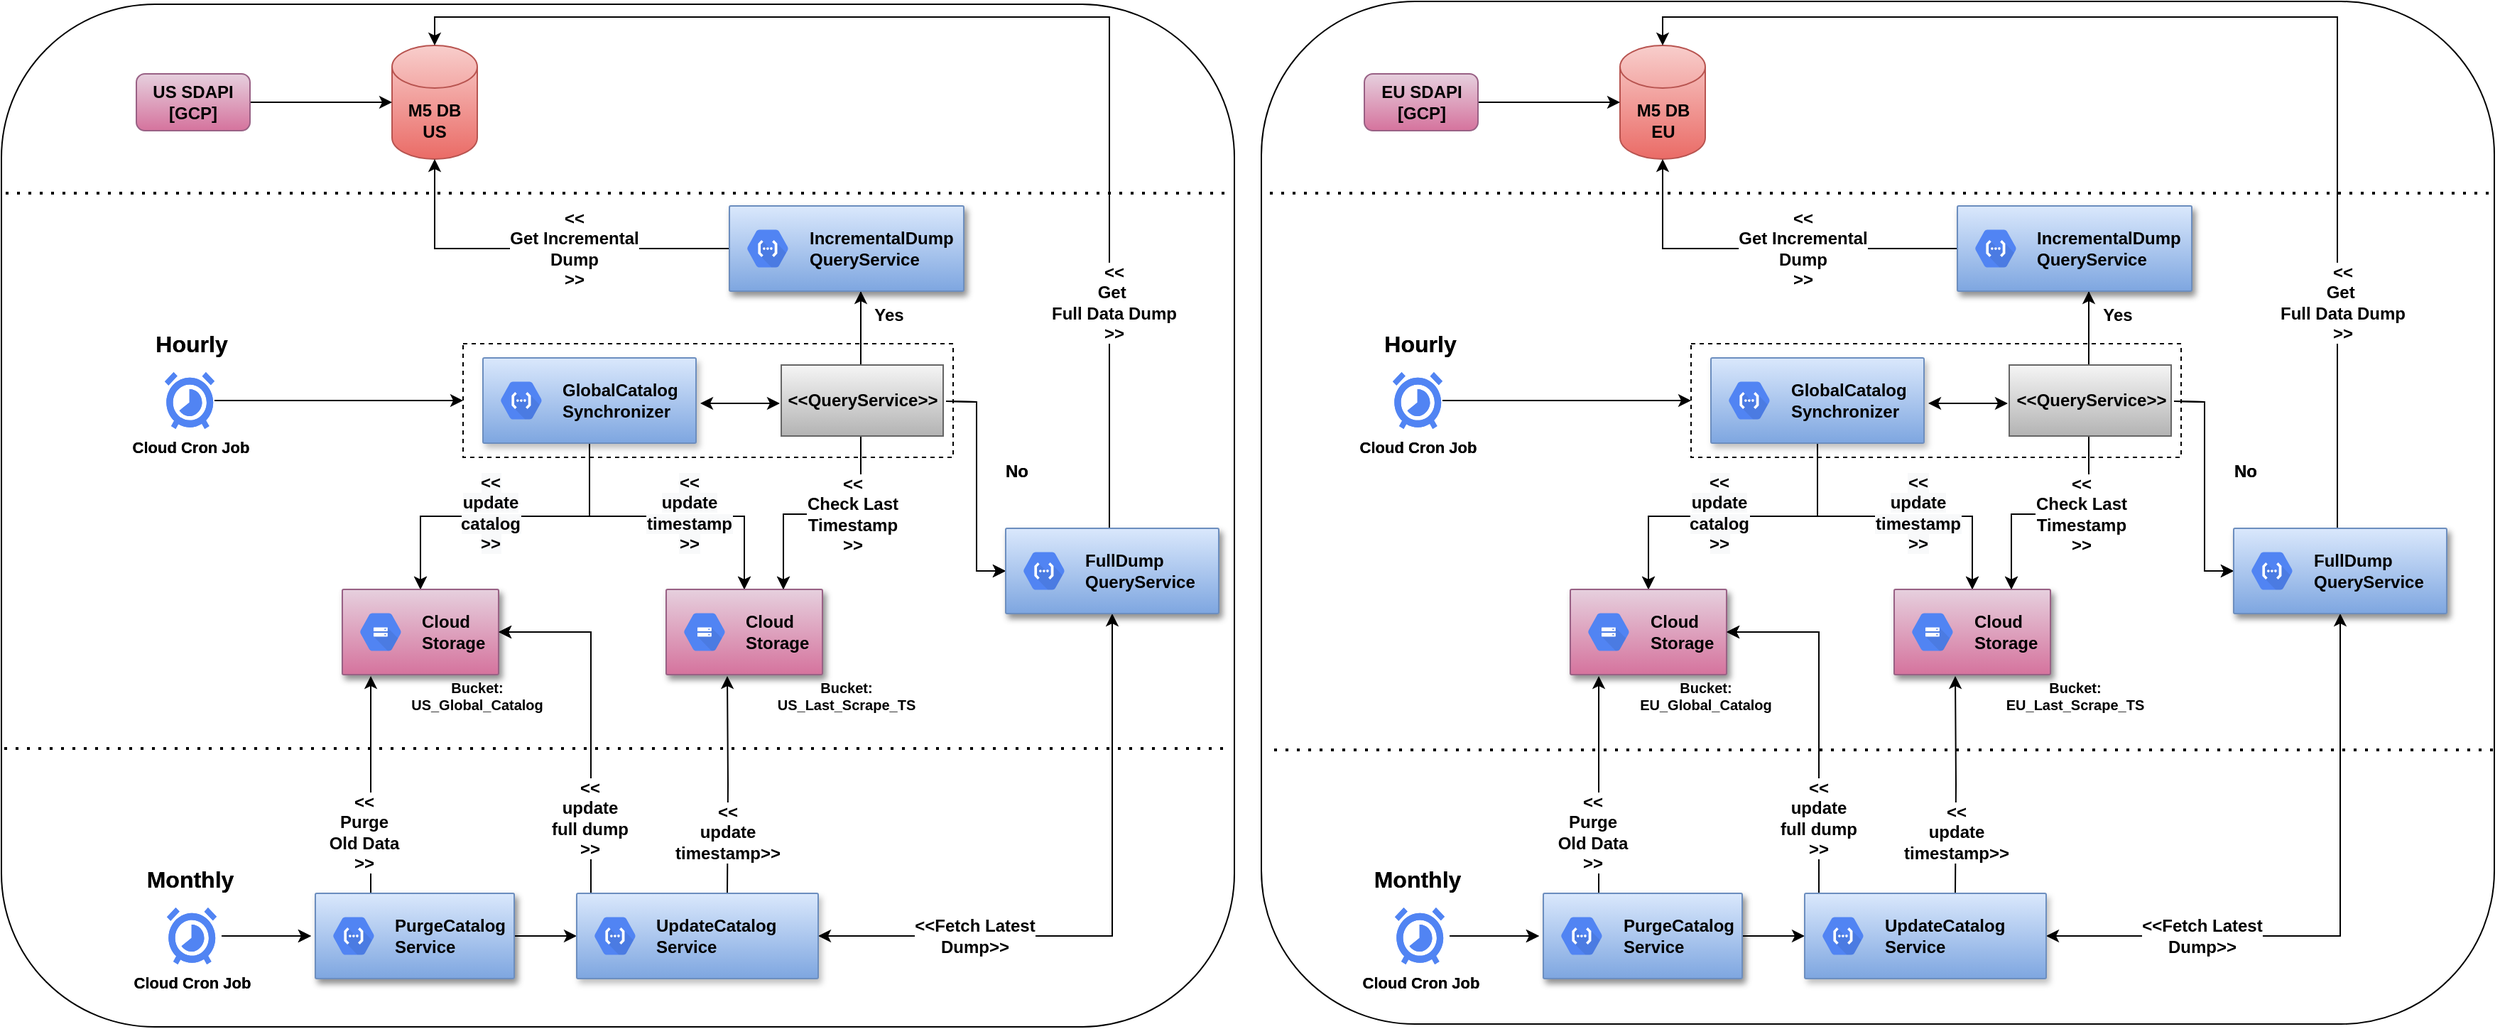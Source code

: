<mxfile version="14.5.7" type="github">
  <diagram id="1P3oDNLEu6JYjWxT9ylu" name="Page-1">
    <mxGraphModel dx="3084" dy="1074" grid="1" gridSize="10" guides="1" tooltips="1" connect="1" arrows="1" fold="1" page="1" pageScale="1" pageWidth="850" pageHeight="1100" math="0" shadow="0">
      <root>
        <mxCell id="0" />
        <mxCell id="1" parent="0" />
        <mxCell id="BaN6LKqBQSgXskJ5QQ7J-259" value="" style="rounded=1;whiteSpace=wrap;html=1;labelBackgroundColor=none;fontSize=12;fontColor=#000000;" vertex="1" parent="1">
          <mxGeometry x="-45" y="17" width="868" height="720" as="geometry" />
        </mxCell>
        <mxCell id="BaN6LKqBQSgXskJ5QQ7J-258" value="" style="rounded=1;whiteSpace=wrap;html=1;labelBackgroundColor=none;fontSize=12;fontColor=#000000;" vertex="1" parent="1">
          <mxGeometry x="842" y="15" width="868" height="720" as="geometry" />
        </mxCell>
        <mxCell id="BaN6LKqBQSgXskJ5QQ7J-65" value="" style="rounded=0;whiteSpace=wrap;html=1;labelBackgroundColor=none;fontSize=12;fontColor=#000000;dashed=1;fontStyle=1" vertex="1" parent="1">
          <mxGeometry x="280" y="256" width="345" height="80" as="geometry" />
        </mxCell>
        <mxCell id="BaN6LKqBQSgXskJ5QQ7J-1" value="M5 DB&lt;br&gt;US" style="shape=cylinder3;whiteSpace=wrap;html=1;boundedLbl=1;backgroundOutline=1;size=15;fillColor=#f8cecc;strokeColor=#b85450;gradientColor=#ea6b66;fontStyle=1" vertex="1" parent="1">
          <mxGeometry x="230" y="46" width="60" height="80" as="geometry" />
        </mxCell>
        <mxCell id="BaN6LKqBQSgXskJ5QQ7J-36" style="edgeStyle=orthogonalEdgeStyle;rounded=0;orthogonalLoop=1;jettySize=auto;html=1;entryX=0.5;entryY=0;entryDx=0;entryDy=0;fontSize=12;fontColor=#000000;fontStyle=1" edge="1" parent="1" source="BaN6LKqBQSgXskJ5QQ7J-4" target="BaN6LKqBQSgXskJ5QQ7J-16">
          <mxGeometry relative="1" as="geometry" />
        </mxCell>
        <mxCell id="BaN6LKqBQSgXskJ5QQ7J-38" style="edgeStyle=orthogonalEdgeStyle;rounded=0;orthogonalLoop=1;jettySize=auto;html=1;fontSize=12;fontColor=#000000;fontStyle=1" edge="1" parent="1" source="BaN6LKqBQSgXskJ5QQ7J-4" target="BaN6LKqBQSgXskJ5QQ7J-20">
          <mxGeometry relative="1" as="geometry" />
        </mxCell>
        <mxCell id="BaN6LKqBQSgXskJ5QQ7J-63" value="&lt;span style=&quot;background-color: rgb(248 , 249 , 250)&quot;&gt;&amp;lt;&amp;lt;&lt;/span&gt;&lt;br style=&quot;background-color: rgb(248 , 249 , 250)&quot;&gt;&lt;span style=&quot;background-color: rgb(248 , 249 , 250)&quot;&gt;update &lt;br&gt;timestamp&lt;/span&gt;&lt;br style=&quot;background-color: rgb(248 , 249 , 250)&quot;&gt;&lt;span style=&quot;background-color: rgb(248 , 249 , 250)&quot;&gt;&amp;gt;&amp;gt;&lt;/span&gt;" style="edgeLabel;html=1;align=center;verticalAlign=middle;resizable=0;points=[];fontSize=12;fontColor=#000000;fontStyle=1" vertex="1" connectable="0" parent="BaN6LKqBQSgXskJ5QQ7J-38">
          <mxGeometry x="-0.132" y="2" relative="1" as="geometry">
            <mxPoint x="29.5" y="-0.5" as="offset" />
          </mxGeometry>
        </mxCell>
        <mxCell id="BaN6LKqBQSgXskJ5QQ7J-64" value="&lt;span style=&quot;background-color: rgb(248 , 249 , 250)&quot;&gt;&amp;lt;&amp;lt;&lt;/span&gt;&lt;br style=&quot;background-color: rgb(248 , 249 , 250)&quot;&gt;&lt;span style=&quot;background-color: rgb(248 , 249 , 250)&quot;&gt;update &lt;br&gt;catalog&lt;/span&gt;&lt;br style=&quot;background-color: rgb(248 , 249 , 250)&quot;&gt;&lt;span style=&quot;background-color: rgb(248 , 249 , 250)&quot;&gt;&amp;gt;&amp;gt;&lt;/span&gt;" style="edgeLabel;html=1;align=center;verticalAlign=middle;resizable=0;points=[];fontSize=12;fontColor=#000000;fontStyle=1" vertex="1" connectable="0" parent="BaN6LKqBQSgXskJ5QQ7J-38">
          <mxGeometry x="-0.132" y="2" relative="1" as="geometry">
            <mxPoint x="-110.5" y="-0.5" as="offset" />
          </mxGeometry>
        </mxCell>
        <mxCell id="BaN6LKqBQSgXskJ5QQ7J-4" value="" style="strokeColor=#dddddd;shadow=1;strokeWidth=1;rounded=1;absoluteArcSize=1;arcSize=2;fontStyle=1" vertex="1" parent="1">
          <mxGeometry x="294" y="266" width="150" height="60" as="geometry" />
        </mxCell>
        <mxCell id="BaN6LKqBQSgXskJ5QQ7J-5" value="&lt;font color=&quot;#000000&quot;&gt;GlobalCatalog&lt;br&gt;Synchronizer&lt;br&gt;&lt;/font&gt;" style="dashed=0;connectable=0;html=1;fillColor=#5184F3;strokeColor=none;shape=mxgraph.gcp2.hexIcon;prIcon=cloud_functions;part=1;labelPosition=right;verticalLabelPosition=middle;align=left;verticalAlign=middle;spacingLeft=5;fontColor=#999999;fontSize=12;fontStyle=1" vertex="1" parent="BaN6LKqBQSgXskJ5QQ7J-4">
          <mxGeometry y="0.5" width="44" height="39" relative="1" as="geometry">
            <mxPoint x="5" y="-19.5" as="offset" />
          </mxGeometry>
        </mxCell>
        <mxCell id="BaN6LKqBQSgXskJ5QQ7J-74" style="edgeStyle=orthogonalEdgeStyle;rounded=0;orthogonalLoop=1;jettySize=auto;html=1;startArrow=none;startFill=0;fontSize=12;fontColor=#000000;exitX=0.25;exitY=0;exitDx=0;exitDy=0;fontStyle=1;entryX=0.182;entryY=1.017;entryDx=0;entryDy=0;entryPerimeter=0;" edge="1" parent="1" target="BaN6LKqBQSgXskJ5QQ7J-107">
          <mxGeometry relative="1" as="geometry">
            <mxPoint x="216" y="643" as="sourcePoint" />
            <mxPoint x="215" y="566" as="targetPoint" />
            <Array as="points">
              <mxPoint x="216" y="653" />
              <mxPoint x="215" y="653" />
            </Array>
          </mxGeometry>
        </mxCell>
        <mxCell id="BaN6LKqBQSgXskJ5QQ7J-75" value="&amp;lt;&amp;lt;&lt;br&gt;Purge &lt;br&gt;Old Data&lt;br&gt;&amp;gt;&amp;gt;" style="edgeLabel;html=1;align=center;verticalAlign=middle;resizable=0;points=[];fontSize=12;fontColor=#000000;fontStyle=1" vertex="1" connectable="0" parent="BaN6LKqBQSgXskJ5QQ7J-74">
          <mxGeometry x="0.121" y="-3" relative="1" as="geometry">
            <mxPoint x="-8.01" y="33" as="offset" />
          </mxGeometry>
        </mxCell>
        <mxCell id="BaN6LKqBQSgXskJ5QQ7J-81" style="edgeStyle=orthogonalEdgeStyle;rounded=0;orthogonalLoop=1;jettySize=auto;html=1;startArrow=none;startFill=0;fontSize=12;fontColor=#000000;fontStyle=1" edge="1" parent="1">
          <mxGeometry relative="1" as="geometry">
            <mxPoint x="110" y="673" as="sourcePoint" />
            <mxPoint x="173" y="673" as="targetPoint" />
            <Array as="points">
              <mxPoint x="163" y="673" />
              <mxPoint x="163" y="673" />
            </Array>
          </mxGeometry>
        </mxCell>
        <mxCell id="BaN6LKqBQSgXskJ5QQ7J-6" value="Cloud Cron Job" style="html=1;fillColor=#5184F3;strokeColor=none;verticalAlign=top;labelPosition=center;verticalLabelPosition=bottom;align=center;fontSize=11;fontStyle=1;shape=mxgraph.gcp2.cloud_scheduler" vertex="1" parent="1">
          <mxGeometry x="71.5" y="653" width="35" height="40" as="geometry" />
        </mxCell>
        <mxCell id="BaN6LKqBQSgXskJ5QQ7J-8" style="edgeStyle=orthogonalEdgeStyle;rounded=0;orthogonalLoop=1;jettySize=auto;html=1;entryX=0;entryY=0.5;entryDx=0;entryDy=0;entryPerimeter=0;fontStyle=1" edge="1" parent="1" source="BaN6LKqBQSgXskJ5QQ7J-7" target="BaN6LKqBQSgXskJ5QQ7J-1">
          <mxGeometry relative="1" as="geometry" />
        </mxCell>
        <mxCell id="BaN6LKqBQSgXskJ5QQ7J-7" value="US SDAPI&lt;br&gt;[GCP]" style="rounded=1;whiteSpace=wrap;html=1;gradientColor=#d5739d;fillColor=#e6d0de;strokeColor=#996185;fontStyle=1" vertex="1" parent="1">
          <mxGeometry x="50" y="66" width="80" height="40" as="geometry" />
        </mxCell>
        <mxCell id="BaN6LKqBQSgXskJ5QQ7J-11" value="Hourly" style="text;html=1;strokeColor=none;fillColor=none;align=center;verticalAlign=middle;whiteSpace=wrap;rounded=0;fontColor=#000000;fontStyle=1;fontSize=16;" vertex="1" parent="1">
          <mxGeometry x="69" y="246" width="40" height="20" as="geometry" />
        </mxCell>
        <mxCell id="BaN6LKqBQSgXskJ5QQ7J-16" value="" style="strokeColor=#dddddd;shadow=1;strokeWidth=1;rounded=1;absoluteArcSize=1;arcSize=2;fontSize=16;fontColor=#000000;labelBackgroundColor=none;fontStyle=1" vertex="1" parent="1">
          <mxGeometry x="195" y="429" width="110" height="60" as="geometry" />
        </mxCell>
        <mxCell id="BaN6LKqBQSgXskJ5QQ7J-17" value="&lt;font color=&quot;#000000&quot;&gt;Cloud&lt;br&gt;Storage&lt;/font&gt;" style="dashed=0;connectable=0;html=1;fillColor=#5184F3;strokeColor=none;shape=mxgraph.gcp2.hexIcon;prIcon=cloud_storage;part=1;labelPosition=right;verticalLabelPosition=middle;align=left;verticalAlign=middle;spacingLeft=5;fontColor=#999999;fontSize=12;fontStyle=1" vertex="1" parent="BaN6LKqBQSgXskJ5QQ7J-16">
          <mxGeometry y="0.5" width="44" height="39" relative="1" as="geometry">
            <mxPoint x="5" y="-19.5" as="offset" />
          </mxGeometry>
        </mxCell>
        <mxCell id="BaN6LKqBQSgXskJ5QQ7J-20" value="" style="strokeColor=#dddddd;shadow=1;strokeWidth=1;rounded=1;absoluteArcSize=1;arcSize=2;fontSize=16;fontColor=#000000;fontStyle=1" vertex="1" parent="1">
          <mxGeometry x="423" y="429" width="110" height="60" as="geometry" />
        </mxCell>
        <mxCell id="BaN6LKqBQSgXskJ5QQ7J-21" value="&lt;font color=&quot;#000000&quot;&gt;Cloud&lt;br&gt;Storage&lt;/font&gt;" style="dashed=0;connectable=0;html=1;fillColor=#5184F3;strokeColor=none;shape=mxgraph.gcp2.hexIcon;prIcon=cloud_storage;part=1;labelPosition=right;verticalLabelPosition=middle;align=left;verticalAlign=middle;spacingLeft=5;fontColor=#999999;fontSize=12;fontStyle=1" vertex="1" parent="BaN6LKqBQSgXskJ5QQ7J-20">
          <mxGeometry y="0.5" width="44" height="39" relative="1" as="geometry">
            <mxPoint x="5" y="-19.5" as="offset" />
          </mxGeometry>
        </mxCell>
        <mxCell id="BaN6LKqBQSgXskJ5QQ7J-39" value="&amp;lt;&amp;lt;&lt;br&gt;Check Last &lt;br&gt;Timestamp&lt;br&gt;&amp;gt;&amp;gt;" style="edgeStyle=orthogonalEdgeStyle;rounded=0;orthogonalLoop=1;jettySize=auto;html=1;entryX=0.75;entryY=0;entryDx=0;entryDy=0;fontSize=12;fontColor=#000000;exitX=0.5;exitY=1;exitDx=0;exitDy=0;fontStyle=1" edge="1" parent="1" source="BaN6LKqBQSgXskJ5QQ7J-56" target="BaN6LKqBQSgXskJ5QQ7J-20">
          <mxGeometry x="-0.243" relative="1" as="geometry">
            <mxPoint x="560" y="349" as="sourcePoint" />
            <Array as="points">
              <mxPoint x="560" y="321" />
              <mxPoint x="560" y="376" />
              <mxPoint x="506" y="376" />
            </Array>
            <mxPoint as="offset" />
          </mxGeometry>
        </mxCell>
        <mxCell id="BaN6LKqBQSgXskJ5QQ7J-47" style="edgeStyle=orthogonalEdgeStyle;rounded=0;orthogonalLoop=1;jettySize=auto;html=1;fontSize=12;fontColor=#000000;exitX=0.491;exitY=0.1;exitDx=0;exitDy=0;exitPerimeter=0;fontStyle=1" edge="1" parent="1" source="BaN6LKqBQSgXskJ5QQ7J-56">
          <mxGeometry relative="1" as="geometry">
            <mxPoint x="560" y="206" as="targetPoint" />
            <mxPoint x="560" y="266" as="sourcePoint" />
          </mxGeometry>
        </mxCell>
        <mxCell id="BaN6LKqBQSgXskJ5QQ7J-48" style="edgeStyle=orthogonalEdgeStyle;rounded=0;orthogonalLoop=1;jettySize=auto;html=1;entryX=0;entryY=0.5;entryDx=0;entryDy=0;fontSize=12;fontColor=#000000;fontStyle=1" edge="1" parent="1" target="BaN6LKqBQSgXskJ5QQ7J-41">
          <mxGeometry relative="1" as="geometry">
            <mxPoint x="620" y="296.5" as="sourcePoint" />
          </mxGeometry>
        </mxCell>
        <mxCell id="BaN6LKqBQSgXskJ5QQ7J-52" style="edgeStyle=orthogonalEdgeStyle;rounded=0;orthogonalLoop=1;jettySize=auto;html=1;entryX=0.5;entryY=0;entryDx=0;entryDy=0;entryPerimeter=0;fontSize=12;fontColor=#000000;fontStyle=1" edge="1" parent="1" source="BaN6LKqBQSgXskJ5QQ7J-41" target="BaN6LKqBQSgXskJ5QQ7J-1">
          <mxGeometry relative="1" as="geometry">
            <Array as="points">
              <mxPoint x="735" y="26" />
              <mxPoint x="260" y="26" />
            </Array>
          </mxGeometry>
        </mxCell>
        <mxCell id="BaN6LKqBQSgXskJ5QQ7J-53" value="&amp;lt;&amp;lt;&lt;br&gt;Get&amp;nbsp;&lt;br&gt;Full Data Dump&lt;br&gt;&amp;gt;&amp;gt;" style="edgeLabel;html=1;align=center;verticalAlign=middle;resizable=0;points=[];fontSize=12;fontColor=#000000;fontStyle=1" vertex="1" connectable="0" parent="BaN6LKqBQSgXskJ5QQ7J-52">
          <mxGeometry x="-0.627" y="-3" relative="1" as="geometry">
            <mxPoint as="offset" />
          </mxGeometry>
        </mxCell>
        <mxCell id="BaN6LKqBQSgXskJ5QQ7J-41" value="" style="strokeColor=#dddddd;shadow=1;strokeWidth=1;rounded=1;absoluteArcSize=1;arcSize=2;fontStyle=1" vertex="1" parent="1">
          <mxGeometry x="662" y="386" width="150" height="60" as="geometry" />
        </mxCell>
        <mxCell id="BaN6LKqBQSgXskJ5QQ7J-42" value="&lt;font color=&quot;#000000&quot;&gt;FullDump&lt;br&gt;QueryService&lt;br&gt;&lt;/font&gt;" style="dashed=0;connectable=0;html=1;fillColor=#5184F3;strokeColor=none;shape=mxgraph.gcp2.hexIcon;prIcon=cloud_functions;part=1;labelPosition=right;verticalLabelPosition=middle;align=left;verticalAlign=middle;spacingLeft=5;fontColor=#999999;fontSize=12;fontStyle=1" vertex="1" parent="BaN6LKqBQSgXskJ5QQ7J-41">
          <mxGeometry y="0.5" width="44" height="39" relative="1" as="geometry">
            <mxPoint x="5" y="-19.5" as="offset" />
          </mxGeometry>
        </mxCell>
        <mxCell id="BaN6LKqBQSgXskJ5QQ7J-45" style="edgeStyle=orthogonalEdgeStyle;rounded=0;orthogonalLoop=1;jettySize=auto;html=1;entryX=0.5;entryY=1;entryDx=0;entryDy=0;entryPerimeter=0;fontSize=12;fontColor=#000000;fontStyle=1;exitX=0;exitY=0.5;exitDx=0;exitDy=0;" edge="1" parent="1" source="BaN6LKqBQSgXskJ5QQ7J-119" target="BaN6LKqBQSgXskJ5QQ7J-1">
          <mxGeometry relative="1" as="geometry">
            <mxPoint x="467.5" y="230" as="sourcePoint" />
            <mxPoint x="272.5" y="230" as="targetPoint" />
            <Array as="points">
              <mxPoint x="260" y="189" />
            </Array>
          </mxGeometry>
        </mxCell>
        <mxCell id="BaN6LKqBQSgXskJ5QQ7J-54" value="&amp;lt;&amp;lt;&lt;br&gt;Get Incremental &lt;br&gt;Dump&lt;br&gt;&amp;gt;&amp;gt;" style="edgeLabel;html=1;align=center;verticalAlign=middle;resizable=0;points=[];fontSize=12;fontColor=#000000;fontStyle=1" vertex="1" connectable="0" parent="BaN6LKqBQSgXskJ5QQ7J-45">
          <mxGeometry x="-0.627" y="1" relative="1" as="geometry">
            <mxPoint x="-59" y="-1" as="offset" />
          </mxGeometry>
        </mxCell>
        <mxCell id="BaN6LKqBQSgXskJ5QQ7J-43" value="" style="strokeColor=#dddddd;shadow=1;strokeWidth=1;rounded=1;absoluteArcSize=1;arcSize=2;fontStyle=1" vertex="1" parent="1">
          <mxGeometry x="467.5" y="159" width="165" height="60" as="geometry" />
        </mxCell>
        <mxCell id="BaN6LKqBQSgXskJ5QQ7J-44" value="&lt;font color=&quot;#000000&quot;&gt;IncrementalDump&lt;br&gt;QueryService&lt;br&gt;&lt;/font&gt;" style="dashed=0;connectable=0;html=1;fillColor=#5184F3;strokeColor=none;shape=mxgraph.gcp2.hexIcon;prIcon=cloud_functions;part=1;labelPosition=right;verticalLabelPosition=middle;align=left;verticalAlign=middle;spacingLeft=5;fontColor=#999999;fontSize=12;fontStyle=1" vertex="1" parent="BaN6LKqBQSgXskJ5QQ7J-43">
          <mxGeometry y="0.5" width="44" height="39" relative="1" as="geometry">
            <mxPoint x="5" y="-19.5" as="offset" />
          </mxGeometry>
        </mxCell>
        <mxCell id="BaN6LKqBQSgXskJ5QQ7J-49" value="No" style="text;html=1;strokeColor=none;fillColor=none;align=center;verticalAlign=middle;whiteSpace=wrap;rounded=0;fontSize=12;fontColor=#000000;fontStyle=1" vertex="1" parent="1">
          <mxGeometry x="650" y="336" width="40" height="20" as="geometry" />
        </mxCell>
        <mxCell id="BaN6LKqBQSgXskJ5QQ7J-51" value="Yes" style="text;html=1;strokeColor=none;fillColor=none;align=center;verticalAlign=middle;whiteSpace=wrap;rounded=0;fontSize=12;fontColor=#000000;fontStyle=1" vertex="1" parent="1">
          <mxGeometry x="560" y="226" width="40" height="20" as="geometry" />
        </mxCell>
        <mxCell id="BaN6LKqBQSgXskJ5QQ7J-56" value="&amp;lt;&amp;lt;QueryService&amp;gt;&amp;gt;" style="html=1;labelBackgroundColor=none;fontSize=12;fontColor=#000000;fontStyle=1" vertex="1" parent="1">
          <mxGeometry x="504" y="271" width="114" height="50" as="geometry" />
        </mxCell>
        <mxCell id="BaN6LKqBQSgXskJ5QQ7J-59" value="" style="endArrow=classic;startArrow=classic;html=1;fontSize=12;fontColor=#000000;exitX=1;exitY=0.5;exitDx=0;exitDy=0;fontStyle=1" edge="1" parent="1">
          <mxGeometry width="50" height="50" relative="1" as="geometry">
            <mxPoint x="447" y="298" as="sourcePoint" />
            <mxPoint x="503" y="298" as="targetPoint" />
            <Array as="points">
              <mxPoint x="503" y="298" />
            </Array>
          </mxGeometry>
        </mxCell>
        <mxCell id="BaN6LKqBQSgXskJ5QQ7J-83" style="edgeStyle=orthogonalEdgeStyle;rounded=0;orthogonalLoop=1;jettySize=auto;html=1;entryX=0;entryY=0.5;entryDx=0;entryDy=0;startArrow=none;startFill=0;fontSize=12;fontColor=#000000;fontStyle=1" edge="1" parent="1" source="BaN6LKqBQSgXskJ5QQ7J-66" target="BaN6LKqBQSgXskJ5QQ7J-65">
          <mxGeometry relative="1" as="geometry" />
        </mxCell>
        <mxCell id="BaN6LKqBQSgXskJ5QQ7J-66" value="Cloud Cron Job" style="html=1;fillColor=#5184F3;strokeColor=none;verticalAlign=top;labelPosition=center;verticalLabelPosition=bottom;align=center;fontSize=11;fontStyle=1;shape=mxgraph.gcp2.cloud_scheduler" vertex="1" parent="1">
          <mxGeometry x="70" y="276" width="35" height="40" as="geometry" />
        </mxCell>
        <mxCell id="BaN6LKqBQSgXskJ5QQ7J-79" value="" style="strokeColor=#dddddd;shadow=1;strokeWidth=1;rounded=1;absoluteArcSize=1;arcSize=2;fontStyle=1" vertex="1" parent="1">
          <mxGeometry x="176" y="643" width="140" height="60" as="geometry" />
        </mxCell>
        <mxCell id="BaN6LKqBQSgXskJ5QQ7J-80" value="&lt;font color=&quot;#000000&quot;&gt;PurgeCatalog&lt;br&gt;Service&lt;br&gt;&lt;/font&gt;" style="dashed=0;connectable=0;html=1;fillColor=#5184F3;strokeColor=none;shape=mxgraph.gcp2.hexIcon;prIcon=cloud_functions;part=1;labelPosition=right;verticalLabelPosition=middle;align=left;verticalAlign=middle;spacingLeft=5;fontColor=#999999;fontSize=12;fontStyle=1" vertex="1" parent="BaN6LKqBQSgXskJ5QQ7J-79">
          <mxGeometry y="0.5" width="44" height="39" relative="1" as="geometry">
            <mxPoint x="5" y="-19.5" as="offset" />
          </mxGeometry>
        </mxCell>
        <mxCell id="BaN6LKqBQSgXskJ5QQ7J-84" value="Monthly" style="text;html=1;strokeColor=none;fillColor=none;align=center;verticalAlign=middle;whiteSpace=wrap;rounded=0;fontColor=#000000;fontStyle=1;fontSize=16;" vertex="1" parent="1">
          <mxGeometry x="67.5" y="623" width="40" height="20" as="geometry" />
        </mxCell>
        <mxCell id="BaN6LKqBQSgXskJ5QQ7J-89" style="edgeStyle=orthogonalEdgeStyle;rounded=0;orthogonalLoop=1;jettySize=auto;html=1;entryX=1;entryY=0.5;entryDx=0;entryDy=0;startArrow=none;startFill=0;fontSize=10;fontColor=#000000;fontStyle=1" edge="1" parent="1" target="BaN6LKqBQSgXskJ5QQ7J-16">
          <mxGeometry relative="1" as="geometry">
            <mxPoint x="370" y="643" as="sourcePoint" />
            <Array as="points">
              <mxPoint x="370" y="459" />
            </Array>
          </mxGeometry>
        </mxCell>
        <mxCell id="BaN6LKqBQSgXskJ5QQ7J-91" value="&amp;lt;&amp;lt;&lt;br style=&quot;font-size: 12px;&quot;&gt;update&lt;br style=&quot;font-size: 12px;&quot;&gt;timestamp&amp;gt;&amp;gt;" style="edgeStyle=orthogonalEdgeStyle;rounded=0;orthogonalLoop=1;jettySize=auto;html=1;entryX=0.391;entryY=1.017;entryDx=0;entryDy=0;startArrow=none;startFill=0;fontSize=12;fontColor=#000000;fontStyle=1;entryPerimeter=0;" edge="1" parent="1" target="BaN6LKqBQSgXskJ5QQ7J-109">
          <mxGeometry x="-0.438" relative="1" as="geometry">
            <mxPoint x="466" y="643" as="sourcePoint" />
            <mxPoint x="466" y="566" as="targetPoint" />
            <Array as="points" />
            <mxPoint as="offset" />
          </mxGeometry>
        </mxCell>
        <mxCell id="BaN6LKqBQSgXskJ5QQ7J-93" value="" style="rounded=0;whiteSpace=wrap;html=1;labelBackgroundColor=none;fontSize=12;fontColor=#000000;dashed=1;fontStyle=1" vertex="1" parent="1">
          <mxGeometry x="280" y="256" width="345" height="80" as="geometry" />
        </mxCell>
        <mxCell id="BaN6LKqBQSgXskJ5QQ7J-94" style="edgeStyle=orthogonalEdgeStyle;rounded=0;orthogonalLoop=1;jettySize=auto;html=1;entryX=0.5;entryY=0;entryDx=0;entryDy=0;fontSize=12;fontColor=#000000;fontStyle=1" edge="1" source="BaN6LKqBQSgXskJ5QQ7J-98" target="BaN6LKqBQSgXskJ5QQ7J-107" parent="1">
          <mxGeometry relative="1" as="geometry" />
        </mxCell>
        <mxCell id="BaN6LKqBQSgXskJ5QQ7J-95" style="edgeStyle=orthogonalEdgeStyle;rounded=0;orthogonalLoop=1;jettySize=auto;html=1;fontSize=12;fontColor=#000000;fontStyle=1" edge="1" source="BaN6LKqBQSgXskJ5QQ7J-98" target="BaN6LKqBQSgXskJ5QQ7J-109" parent="1">
          <mxGeometry relative="1" as="geometry" />
        </mxCell>
        <mxCell id="BaN6LKqBQSgXskJ5QQ7J-96" value="&lt;span style=&quot;background-color: rgb(248 , 249 , 250)&quot;&gt;&amp;lt;&amp;lt;&lt;/span&gt;&lt;br style=&quot;background-color: rgb(248 , 249 , 250)&quot;&gt;&lt;span style=&quot;background-color: rgb(248 , 249 , 250)&quot;&gt;update &lt;br&gt;timestamp&lt;/span&gt;&lt;br style=&quot;background-color: rgb(248 , 249 , 250)&quot;&gt;&lt;span style=&quot;background-color: rgb(248 , 249 , 250)&quot;&gt;&amp;gt;&amp;gt;&lt;/span&gt;" style="edgeLabel;html=1;align=center;verticalAlign=middle;resizable=0;points=[];fontSize=12;fontColor=#000000;fontStyle=1" vertex="1" connectable="0" parent="BaN6LKqBQSgXskJ5QQ7J-95">
          <mxGeometry x="-0.132" y="2" relative="1" as="geometry">
            <mxPoint x="29.5" y="-0.5" as="offset" />
          </mxGeometry>
        </mxCell>
        <mxCell id="BaN6LKqBQSgXskJ5QQ7J-97" value="&lt;span style=&quot;background-color: rgb(248 , 249 , 250)&quot;&gt;&amp;lt;&amp;lt;&lt;/span&gt;&lt;br style=&quot;background-color: rgb(248 , 249 , 250)&quot;&gt;&lt;span style=&quot;background-color: rgb(248 , 249 , 250)&quot;&gt;update &lt;br&gt;catalog&lt;/span&gt;&lt;br style=&quot;background-color: rgb(248 , 249 , 250)&quot;&gt;&lt;span style=&quot;background-color: rgb(248 , 249 , 250)&quot;&gt;&amp;gt;&amp;gt;&lt;/span&gt;" style="edgeLabel;html=1;align=center;verticalAlign=middle;resizable=0;points=[];fontSize=12;fontColor=#000000;fontStyle=1" vertex="1" connectable="0" parent="BaN6LKqBQSgXskJ5QQ7J-95">
          <mxGeometry x="-0.132" y="2" relative="1" as="geometry">
            <mxPoint x="-110.5" y="-0.5" as="offset" />
          </mxGeometry>
        </mxCell>
        <mxCell id="BaN6LKqBQSgXskJ5QQ7J-98" value="" style="strokeColor=#6c8ebf;shadow=1;strokeWidth=1;rounded=1;absoluteArcSize=1;arcSize=2;fontStyle=1;gradientColor=#7ea6e0;fillColor=#dae8fc;" vertex="1" parent="1">
          <mxGeometry x="294" y="266" width="150" height="60" as="geometry" />
        </mxCell>
        <mxCell id="BaN6LKqBQSgXskJ5QQ7J-99" value="&lt;font color=&quot;#000000&quot;&gt;GlobalCatalog&lt;br&gt;Synchronizer&lt;br&gt;&lt;/font&gt;" style="dashed=0;connectable=0;html=1;fillColor=#5184F3;strokeColor=none;shape=mxgraph.gcp2.hexIcon;prIcon=cloud_functions;part=1;labelPosition=right;verticalLabelPosition=middle;align=left;verticalAlign=middle;spacingLeft=5;fontColor=#999999;fontSize=12;fontStyle=1" vertex="1" parent="BaN6LKqBQSgXskJ5QQ7J-98">
          <mxGeometry y="0.5" width="44" height="39" relative="1" as="geometry">
            <mxPoint x="5" y="-19.5" as="offset" />
          </mxGeometry>
        </mxCell>
        <mxCell id="BaN6LKqBQSgXskJ5QQ7J-102" style="edgeStyle=orthogonalEdgeStyle;rounded=0;orthogonalLoop=1;jettySize=auto;html=1;entryX=0.5;entryY=1;entryDx=0;entryDy=0;startArrow=classic;startFill=1;fontSize=12;fontColor=#000000;fontStyle=1" edge="1" source="BaN6LKqBQSgXskJ5QQ7J-133" target="BaN6LKqBQSgXskJ5QQ7J-116" parent="1">
          <mxGeometry relative="1" as="geometry">
            <mxPoint x="420" y="673" as="sourcePoint" />
            <mxPoint x="737" y="523" as="targetPoint" />
          </mxGeometry>
        </mxCell>
        <mxCell id="BaN6LKqBQSgXskJ5QQ7J-103" value="&lt;span&gt;&amp;lt;&amp;lt;Fetch Latest &lt;br&gt;Dump&amp;gt;&amp;gt;&lt;/span&gt;" style="edgeLabel;html=1;align=center;verticalAlign=middle;resizable=0;points=[];fontSize=12;fontColor=#000000;fontStyle=1" vertex="1" connectable="0" parent="BaN6LKqBQSgXskJ5QQ7J-102">
          <mxGeometry x="-0.356" y="1" relative="1" as="geometry">
            <mxPoint x="-30" y="1" as="offset" />
          </mxGeometry>
        </mxCell>
        <mxCell id="BaN6LKqBQSgXskJ5QQ7J-104" style="edgeStyle=orthogonalEdgeStyle;rounded=0;orthogonalLoop=1;jettySize=auto;html=1;startArrow=none;startFill=0;fontSize=12;fontColor=#000000;fontStyle=1" edge="1" parent="1">
          <mxGeometry relative="1" as="geometry">
            <mxPoint x="110" y="673" as="sourcePoint" />
            <mxPoint x="173" y="673" as="targetPoint" />
            <Array as="points">
              <mxPoint x="163" y="673" />
              <mxPoint x="163" y="673" />
            </Array>
          </mxGeometry>
        </mxCell>
        <mxCell id="BaN6LKqBQSgXskJ5QQ7J-105" value="Cloud Cron Job" style="html=1;fillColor=#5184F3;strokeColor=none;verticalAlign=top;labelPosition=center;verticalLabelPosition=bottom;align=center;fontSize=11;fontStyle=1;shape=mxgraph.gcp2.cloud_scheduler" vertex="1" parent="1">
          <mxGeometry x="71.5" y="653" width="35" height="40" as="geometry" />
        </mxCell>
        <mxCell id="BaN6LKqBQSgXskJ5QQ7J-106" value="Hourly" style="text;html=1;strokeColor=none;fillColor=none;align=center;verticalAlign=middle;whiteSpace=wrap;rounded=0;fontColor=#000000;fontStyle=1;fontSize=16;" vertex="1" parent="1">
          <mxGeometry x="69" y="246" width="40" height="20" as="geometry" />
        </mxCell>
        <mxCell id="BaN6LKqBQSgXskJ5QQ7J-107" value="" style="strokeColor=#996185;shadow=1;strokeWidth=1;rounded=1;absoluteArcSize=1;arcSize=2;fontSize=16;labelBackgroundColor=none;fontStyle=1;gradientColor=#d5739d;fillColor=#e6d0de;" vertex="1" parent="1">
          <mxGeometry x="195" y="429" width="110" height="60" as="geometry" />
        </mxCell>
        <mxCell id="BaN6LKqBQSgXskJ5QQ7J-108" value="&lt;font color=&quot;#000000&quot;&gt;Cloud&lt;br&gt;Storage&lt;/font&gt;" style="dashed=0;connectable=0;html=1;fillColor=#5184F3;strokeColor=none;shape=mxgraph.gcp2.hexIcon;prIcon=cloud_storage;part=1;labelPosition=right;verticalLabelPosition=middle;align=left;verticalAlign=middle;spacingLeft=5;fontColor=#999999;fontSize=12;fontStyle=1" vertex="1" parent="BaN6LKqBQSgXskJ5QQ7J-107">
          <mxGeometry y="0.5" width="44" height="39" relative="1" as="geometry">
            <mxPoint x="5" y="-19.5" as="offset" />
          </mxGeometry>
        </mxCell>
        <mxCell id="BaN6LKqBQSgXskJ5QQ7J-109" value="" style="strokeColor=#996185;shadow=1;strokeWidth=1;rounded=1;absoluteArcSize=1;arcSize=2;fontSize=16;fontStyle=1;gradientColor=#d5739d;fillColor=#e6d0de;" vertex="1" parent="1">
          <mxGeometry x="423" y="429" width="110" height="60" as="geometry" />
        </mxCell>
        <mxCell id="BaN6LKqBQSgXskJ5QQ7J-110" value="&lt;font color=&quot;#000000&quot;&gt;Cloud&lt;br&gt;Storage&lt;/font&gt;" style="dashed=0;connectable=0;html=1;fillColor=#5184F3;strokeColor=none;shape=mxgraph.gcp2.hexIcon;prIcon=cloud_storage;part=1;labelPosition=right;verticalLabelPosition=middle;align=left;verticalAlign=middle;spacingLeft=5;fontColor=#999999;fontSize=12;fontStyle=1" vertex="1" parent="BaN6LKqBQSgXskJ5QQ7J-109">
          <mxGeometry y="0.5" width="44" height="39" relative="1" as="geometry">
            <mxPoint x="5" y="-19.5" as="offset" />
          </mxGeometry>
        </mxCell>
        <mxCell id="BaN6LKqBQSgXskJ5QQ7J-111" value="&amp;lt;&amp;lt;&lt;br&gt;Check Last &lt;br&gt;Timestamp&lt;br&gt;&amp;gt;&amp;gt;" style="edgeStyle=orthogonalEdgeStyle;rounded=0;orthogonalLoop=1;jettySize=auto;html=1;entryX=0.75;entryY=0;entryDx=0;entryDy=0;fontSize=12;fontColor=#000000;exitX=0.5;exitY=1;exitDx=0;exitDy=0;fontStyle=1" edge="1" source="BaN6LKqBQSgXskJ5QQ7J-123" target="BaN6LKqBQSgXskJ5QQ7J-109" parent="1">
          <mxGeometry x="-0.243" relative="1" as="geometry">
            <mxPoint x="560" y="349" as="sourcePoint" />
            <Array as="points">
              <mxPoint x="560" y="321" />
              <mxPoint x="560" y="376" />
              <mxPoint x="506" y="376" />
            </Array>
            <mxPoint as="offset" />
          </mxGeometry>
        </mxCell>
        <mxCell id="BaN6LKqBQSgXskJ5QQ7J-112" style="edgeStyle=orthogonalEdgeStyle;rounded=0;orthogonalLoop=1;jettySize=auto;html=1;fontSize=12;fontColor=#000000;exitX=0.491;exitY=0.1;exitDx=0;exitDy=0;exitPerimeter=0;fontStyle=1" edge="1" source="BaN6LKqBQSgXskJ5QQ7J-123" parent="1">
          <mxGeometry relative="1" as="geometry">
            <mxPoint x="560" y="219" as="targetPoint" />
            <mxPoint x="560" y="266" as="sourcePoint" />
          </mxGeometry>
        </mxCell>
        <mxCell id="BaN6LKqBQSgXskJ5QQ7J-113" style="edgeStyle=orthogonalEdgeStyle;rounded=0;orthogonalLoop=1;jettySize=auto;html=1;entryX=0;entryY=0.5;entryDx=0;entryDy=0;fontSize=12;fontColor=#000000;fontStyle=1" edge="1" target="BaN6LKqBQSgXskJ5QQ7J-116" parent="1">
          <mxGeometry relative="1" as="geometry">
            <mxPoint x="620" y="296.5" as="sourcePoint" />
          </mxGeometry>
        </mxCell>
        <mxCell id="BaN6LKqBQSgXskJ5QQ7J-114" value="Bucket: &lt;br style=&quot;font-size: 10px&quot;&gt;US_Global_Catalog" style="text;html=1;strokeColor=none;fillColor=none;align=center;verticalAlign=middle;whiteSpace=wrap;rounded=0;fontSize=10;fontColor=#000000;fontStyle=1" vertex="1" parent="1">
          <mxGeometry x="230" y="500" width="120" height="8" as="geometry" />
        </mxCell>
        <mxCell id="BaN6LKqBQSgXskJ5QQ7J-115" value="Bucket: &lt;br style=&quot;font-size: 10px&quot;&gt;US_Last_Scrape_TS" style="text;html=1;strokeColor=none;fillColor=none;align=center;verticalAlign=middle;whiteSpace=wrap;rounded=0;fontSize=10;fontColor=#000000;fontStyle=1" vertex="1" parent="1">
          <mxGeometry x="490" y="494" width="120" height="20" as="geometry" />
        </mxCell>
        <mxCell id="BaN6LKqBQSgXskJ5QQ7J-116" value="" style="strokeColor=#6c8ebf;shadow=1;strokeWidth=1;rounded=1;absoluteArcSize=1;arcSize=2;fontStyle=1;gradientColor=#7ea6e0;fillColor=#dae8fc;" vertex="1" parent="1">
          <mxGeometry x="662" y="386" width="150" height="60" as="geometry" />
        </mxCell>
        <mxCell id="BaN6LKqBQSgXskJ5QQ7J-117" value="&lt;font color=&quot;#000000&quot;&gt;FullDump&lt;br&gt;QueryService&lt;br&gt;&lt;/font&gt;" style="dashed=0;connectable=0;html=1;fillColor=#5184F3;strokeColor=none;shape=mxgraph.gcp2.hexIcon;prIcon=cloud_functions;part=1;labelPosition=right;verticalLabelPosition=middle;align=left;verticalAlign=middle;spacingLeft=5;fontColor=#999999;fontSize=12;fontStyle=1" vertex="1" parent="BaN6LKqBQSgXskJ5QQ7J-116">
          <mxGeometry y="0.5" width="44" height="39" relative="1" as="geometry">
            <mxPoint x="5" y="-19.5" as="offset" />
          </mxGeometry>
        </mxCell>
        <mxCell id="BaN6LKqBQSgXskJ5QQ7J-119" value="" style="strokeColor=#6c8ebf;shadow=1;strokeWidth=1;rounded=1;absoluteArcSize=1;arcSize=2;fontStyle=1;gradientColor=#7ea6e0;fillColor=#dae8fc;" vertex="1" parent="1">
          <mxGeometry x="467.5" y="159" width="165" height="60" as="geometry" />
        </mxCell>
        <mxCell id="BaN6LKqBQSgXskJ5QQ7J-120" value="&lt;font color=&quot;#000000&quot;&gt;IncrementalDump&lt;br&gt;QueryService&lt;br&gt;&lt;/font&gt;" style="dashed=0;connectable=0;html=1;fillColor=#5184F3;strokeColor=none;shape=mxgraph.gcp2.hexIcon;prIcon=cloud_functions;part=1;labelPosition=right;verticalLabelPosition=middle;align=left;verticalAlign=middle;spacingLeft=5;fontColor=#999999;fontSize=12;fontStyle=1" vertex="1" parent="BaN6LKqBQSgXskJ5QQ7J-119">
          <mxGeometry y="0.5" width="44" height="39" relative="1" as="geometry">
            <mxPoint x="5" y="-19.5" as="offset" />
          </mxGeometry>
        </mxCell>
        <mxCell id="BaN6LKqBQSgXskJ5QQ7J-121" value="No" style="text;html=1;strokeColor=none;fillColor=none;align=center;verticalAlign=middle;whiteSpace=wrap;rounded=0;fontSize=12;fontColor=#000000;fontStyle=1" vertex="1" parent="1">
          <mxGeometry x="650" y="336" width="40" height="20" as="geometry" />
        </mxCell>
        <mxCell id="BaN6LKqBQSgXskJ5QQ7J-123" value="&amp;lt;&amp;lt;QueryService&amp;gt;&amp;gt;" style="html=1;labelBackgroundColor=none;fontSize=12;fontStyle=1;gradientColor=#b3b3b3;fillColor=#f5f5f5;strokeColor=#666666;" vertex="1" parent="1">
          <mxGeometry x="504" y="271" width="114" height="50" as="geometry" />
        </mxCell>
        <mxCell id="BaN6LKqBQSgXskJ5QQ7J-124" value="" style="endArrow=classic;startArrow=classic;html=1;fontSize=12;fontColor=#000000;exitX=1;exitY=0.5;exitDx=0;exitDy=0;fontStyle=1" edge="1" parent="1">
          <mxGeometry width="50" height="50" relative="1" as="geometry">
            <mxPoint x="447" y="298" as="sourcePoint" />
            <mxPoint x="503" y="298" as="targetPoint" />
            <Array as="points">
              <mxPoint x="503" y="298" />
            </Array>
          </mxGeometry>
        </mxCell>
        <mxCell id="BaN6LKqBQSgXskJ5QQ7J-126" value="Cloud Cron Job" style="html=1;fillColor=#5184F3;strokeColor=none;verticalAlign=top;labelPosition=center;verticalLabelPosition=bottom;align=center;fontSize=11;fontStyle=1;shape=mxgraph.gcp2.cloud_scheduler" vertex="1" parent="1">
          <mxGeometry x="70" y="276" width="35" height="40" as="geometry" />
        </mxCell>
        <mxCell id="BaN6LKqBQSgXskJ5QQ7J-176" style="edgeStyle=orthogonalEdgeStyle;rounded=0;orthogonalLoop=1;jettySize=auto;html=1;entryX=0;entryY=0.5;entryDx=0;entryDy=0;startArrow=none;startFill=0;fontSize=12;fontColor=#000000;" edge="1" parent="1" source="BaN6LKqBQSgXskJ5QQ7J-127" target="BaN6LKqBQSgXskJ5QQ7J-133">
          <mxGeometry relative="1" as="geometry" />
        </mxCell>
        <mxCell id="BaN6LKqBQSgXskJ5QQ7J-127" value="" style="strokeColor=#6c8ebf;shadow=1;strokeWidth=1;rounded=1;absoluteArcSize=1;arcSize=2;fontStyle=1;gradientColor=#7ea6e0;fillColor=#dae8fc;" vertex="1" parent="1">
          <mxGeometry x="176" y="643" width="140" height="60" as="geometry" />
        </mxCell>
        <mxCell id="BaN6LKqBQSgXskJ5QQ7J-128" value="&lt;font color=&quot;#000000&quot;&gt;PurgeCatalog&lt;br&gt;Service&lt;br&gt;&lt;/font&gt;" style="dashed=0;connectable=0;html=1;fillColor=#5184F3;strokeColor=none;shape=mxgraph.gcp2.hexIcon;prIcon=cloud_functions;part=1;labelPosition=right;verticalLabelPosition=middle;align=left;verticalAlign=middle;spacingLeft=5;fontColor=#999999;fontSize=12;fontStyle=1" vertex="1" parent="BaN6LKqBQSgXskJ5QQ7J-127">
          <mxGeometry y="0.5" width="44" height="39" relative="1" as="geometry">
            <mxPoint x="5" y="-19.5" as="offset" />
          </mxGeometry>
        </mxCell>
        <mxCell id="BaN6LKqBQSgXskJ5QQ7J-129" value="Monthly" style="text;html=1;strokeColor=none;fillColor=none;align=center;verticalAlign=middle;whiteSpace=wrap;rounded=0;fontColor=#000000;fontStyle=1;fontSize=16;" vertex="1" parent="1">
          <mxGeometry x="67.5" y="623" width="40" height="20" as="geometry" />
        </mxCell>
        <mxCell id="BaN6LKqBQSgXskJ5QQ7J-130" style="edgeStyle=orthogonalEdgeStyle;rounded=0;orthogonalLoop=1;jettySize=auto;html=1;entryX=1;entryY=0.5;entryDx=0;entryDy=0;startArrow=none;startFill=0;fontSize=10;fontColor=#000000;fontStyle=1" edge="1" source="BaN6LKqBQSgXskJ5QQ7J-133" target="BaN6LKqBQSgXskJ5QQ7J-107" parent="1">
          <mxGeometry relative="1" as="geometry">
            <Array as="points">
              <mxPoint x="370" y="459" />
            </Array>
          </mxGeometry>
        </mxCell>
        <mxCell id="BaN6LKqBQSgXskJ5QQ7J-131" value="&lt;font style=&quot;font-size: 12px&quot;&gt;&amp;lt;&amp;lt;&lt;br&gt;update&lt;br&gt;full dump&lt;br&gt;&amp;gt;&amp;gt;&lt;/font&gt;" style="edgeLabel;html=1;align=center;verticalAlign=middle;resizable=0;points=[];fontSize=10;fontColor=#000000;fontStyle=1" vertex="1" connectable="0" parent="BaN6LKqBQSgXskJ5QQ7J-130">
          <mxGeometry x="-0.06" relative="1" as="geometry">
            <mxPoint x="-1" y="64" as="offset" />
          </mxGeometry>
        </mxCell>
        <mxCell id="BaN6LKqBQSgXskJ5QQ7J-133" value="" style="strokeColor=#6c8ebf;shadow=1;strokeWidth=1;rounded=1;absoluteArcSize=1;arcSize=2;fontStyle=1;gradientColor=#7ea6e0;fillColor=#dae8fc;" vertex="1" parent="1">
          <mxGeometry x="360" y="643" width="170" height="60" as="geometry" />
        </mxCell>
        <mxCell id="BaN6LKqBQSgXskJ5QQ7J-134" value="&lt;font color=&quot;#000000&quot;&gt;UpdateCatalog&lt;br&gt;Service&lt;br&gt;&lt;/font&gt;" style="dashed=0;connectable=0;html=1;fillColor=#5184F3;strokeColor=none;shape=mxgraph.gcp2.hexIcon;prIcon=cloud_functions;part=1;labelPosition=right;verticalLabelPosition=middle;align=left;verticalAlign=middle;spacingLeft=5;fontColor=#999999;fontSize=12;fontStyle=1" vertex="1" parent="BaN6LKqBQSgXskJ5QQ7J-133">
          <mxGeometry y="0.5" width="44" height="39" relative="1" as="geometry">
            <mxPoint x="5" y="-19.5" as="offset" />
          </mxGeometry>
        </mxCell>
        <mxCell id="BaN6LKqBQSgXskJ5QQ7J-178" value="" style="rounded=0;whiteSpace=wrap;html=1;labelBackgroundColor=none;fontSize=12;fontColor=#000000;dashed=1;fontStyle=1" vertex="1" parent="1">
          <mxGeometry x="1144.5" y="256" width="345" height="80" as="geometry" />
        </mxCell>
        <mxCell id="BaN6LKqBQSgXskJ5QQ7J-179" value="M5 DB&lt;br&gt;EU" style="shape=cylinder3;whiteSpace=wrap;html=1;boundedLbl=1;backgroundOutline=1;size=15;fillColor=#f8cecc;strokeColor=#b85450;gradientColor=#ea6b66;fontStyle=1" vertex="1" parent="1">
          <mxGeometry x="1094.5" y="46" width="60" height="80" as="geometry" />
        </mxCell>
        <mxCell id="BaN6LKqBQSgXskJ5QQ7J-180" style="edgeStyle=orthogonalEdgeStyle;rounded=0;orthogonalLoop=1;jettySize=auto;html=1;entryX=0.5;entryY=0;entryDx=0;entryDy=0;fontSize=12;fontColor=#000000;fontStyle=1" edge="1" source="BaN6LKqBQSgXskJ5QQ7J-184" target="BaN6LKqBQSgXskJ5QQ7J-193" parent="1">
          <mxGeometry relative="1" as="geometry" />
        </mxCell>
        <mxCell id="BaN6LKqBQSgXskJ5QQ7J-181" style="edgeStyle=orthogonalEdgeStyle;rounded=0;orthogonalLoop=1;jettySize=auto;html=1;fontSize=12;fontColor=#000000;fontStyle=1" edge="1" source="BaN6LKqBQSgXskJ5QQ7J-184" target="BaN6LKqBQSgXskJ5QQ7J-195" parent="1">
          <mxGeometry relative="1" as="geometry" />
        </mxCell>
        <mxCell id="BaN6LKqBQSgXskJ5QQ7J-182" value="&lt;span style=&quot;background-color: rgb(248 , 249 , 250)&quot;&gt;&amp;lt;&amp;lt;&lt;/span&gt;&lt;br style=&quot;background-color: rgb(248 , 249 , 250)&quot;&gt;&lt;span style=&quot;background-color: rgb(248 , 249 , 250)&quot;&gt;update &lt;br&gt;timestamp&lt;/span&gt;&lt;br style=&quot;background-color: rgb(248 , 249 , 250)&quot;&gt;&lt;span style=&quot;background-color: rgb(248 , 249 , 250)&quot;&gt;&amp;gt;&amp;gt;&lt;/span&gt;" style="edgeLabel;html=1;align=center;verticalAlign=middle;resizable=0;points=[];fontSize=12;fontColor=#000000;fontStyle=1" vertex="1" connectable="0" parent="BaN6LKqBQSgXskJ5QQ7J-181">
          <mxGeometry x="-0.132" y="2" relative="1" as="geometry">
            <mxPoint x="29.5" y="-0.5" as="offset" />
          </mxGeometry>
        </mxCell>
        <mxCell id="BaN6LKqBQSgXskJ5QQ7J-183" value="&lt;span style=&quot;background-color: rgb(248 , 249 , 250)&quot;&gt;&amp;lt;&amp;lt;&lt;/span&gt;&lt;br style=&quot;background-color: rgb(248 , 249 , 250)&quot;&gt;&lt;span style=&quot;background-color: rgb(248 , 249 , 250)&quot;&gt;update &lt;br&gt;catalog&lt;/span&gt;&lt;br style=&quot;background-color: rgb(248 , 249 , 250)&quot;&gt;&lt;span style=&quot;background-color: rgb(248 , 249 , 250)&quot;&gt;&amp;gt;&amp;gt;&lt;/span&gt;" style="edgeLabel;html=1;align=center;verticalAlign=middle;resizable=0;points=[];fontSize=12;fontColor=#000000;fontStyle=1" vertex="1" connectable="0" parent="BaN6LKqBQSgXskJ5QQ7J-181">
          <mxGeometry x="-0.132" y="2" relative="1" as="geometry">
            <mxPoint x="-110.5" y="-0.5" as="offset" />
          </mxGeometry>
        </mxCell>
        <mxCell id="BaN6LKqBQSgXskJ5QQ7J-184" value="" style="strokeColor=#dddddd;shadow=1;strokeWidth=1;rounded=1;absoluteArcSize=1;arcSize=2;fontStyle=1" vertex="1" parent="1">
          <mxGeometry x="1158.5" y="266" width="150" height="60" as="geometry" />
        </mxCell>
        <mxCell id="BaN6LKqBQSgXskJ5QQ7J-185" value="&lt;font color=&quot;#000000&quot;&gt;GlobalCatalog&lt;br&gt;Synchronizer&lt;br&gt;&lt;/font&gt;" style="dashed=0;connectable=0;html=1;fillColor=#5184F3;strokeColor=none;shape=mxgraph.gcp2.hexIcon;prIcon=cloud_functions;part=1;labelPosition=right;verticalLabelPosition=middle;align=left;verticalAlign=middle;spacingLeft=5;fontColor=#999999;fontSize=12;fontStyle=1" vertex="1" parent="BaN6LKqBQSgXskJ5QQ7J-184">
          <mxGeometry y="0.5" width="44" height="39" relative="1" as="geometry">
            <mxPoint x="5" y="-19.5" as="offset" />
          </mxGeometry>
        </mxCell>
        <mxCell id="BaN6LKqBQSgXskJ5QQ7J-186" style="edgeStyle=orthogonalEdgeStyle;rounded=0;orthogonalLoop=1;jettySize=auto;html=1;startArrow=none;startFill=0;fontSize=12;fontColor=#000000;exitX=0.25;exitY=0;exitDx=0;exitDy=0;fontStyle=1;entryX=0.182;entryY=1.017;entryDx=0;entryDy=0;entryPerimeter=0;" edge="1" target="BaN6LKqBQSgXskJ5QQ7J-232" parent="1">
          <mxGeometry relative="1" as="geometry">
            <mxPoint x="1080.5" y="643" as="sourcePoint" />
            <mxPoint x="1079.5" y="566" as="targetPoint" />
            <Array as="points">
              <mxPoint x="1080.5" y="653" />
              <mxPoint x="1079.5" y="653" />
            </Array>
          </mxGeometry>
        </mxCell>
        <mxCell id="BaN6LKqBQSgXskJ5QQ7J-187" value="&amp;lt;&amp;lt;&lt;br&gt;Purge &lt;br&gt;Old Data&lt;br&gt;&amp;gt;&amp;gt;" style="edgeLabel;html=1;align=center;verticalAlign=middle;resizable=0;points=[];fontSize=12;fontColor=#000000;fontStyle=1" vertex="1" connectable="0" parent="BaN6LKqBQSgXskJ5QQ7J-186">
          <mxGeometry x="0.121" y="-3" relative="1" as="geometry">
            <mxPoint x="-8.01" y="33" as="offset" />
          </mxGeometry>
        </mxCell>
        <mxCell id="BaN6LKqBQSgXskJ5QQ7J-188" style="edgeStyle=orthogonalEdgeStyle;rounded=0;orthogonalLoop=1;jettySize=auto;html=1;startArrow=none;startFill=0;fontSize=12;fontColor=#000000;fontStyle=1" edge="1" parent="1">
          <mxGeometry relative="1" as="geometry">
            <mxPoint x="974.5" y="673" as="sourcePoint" />
            <mxPoint x="1037.5" y="673" as="targetPoint" />
            <Array as="points">
              <mxPoint x="1027.5" y="673" />
              <mxPoint x="1027.5" y="673" />
            </Array>
          </mxGeometry>
        </mxCell>
        <mxCell id="BaN6LKqBQSgXskJ5QQ7J-189" value="Cloud Cron Job" style="html=1;fillColor=#5184F3;strokeColor=none;verticalAlign=top;labelPosition=center;verticalLabelPosition=bottom;align=center;fontSize=11;fontStyle=1;shape=mxgraph.gcp2.cloud_scheduler" vertex="1" parent="1">
          <mxGeometry x="936" y="653" width="35" height="40" as="geometry" />
        </mxCell>
        <mxCell id="BaN6LKqBQSgXskJ5QQ7J-190" style="edgeStyle=orthogonalEdgeStyle;rounded=0;orthogonalLoop=1;jettySize=auto;html=1;entryX=0;entryY=0.5;entryDx=0;entryDy=0;entryPerimeter=0;fontStyle=1" edge="1" source="BaN6LKqBQSgXskJ5QQ7J-191" target="BaN6LKqBQSgXskJ5QQ7J-179" parent="1">
          <mxGeometry relative="1" as="geometry" />
        </mxCell>
        <mxCell id="BaN6LKqBQSgXskJ5QQ7J-191" value="EU SDAPI&lt;br&gt;[GCP]" style="rounded=1;whiteSpace=wrap;html=1;gradientColor=#d5739d;fillColor=#e6d0de;strokeColor=#996185;fontStyle=1" vertex="1" parent="1">
          <mxGeometry x="914.5" y="66" width="80" height="40" as="geometry" />
        </mxCell>
        <mxCell id="BaN6LKqBQSgXskJ5QQ7J-192" value="Hourly" style="text;html=1;strokeColor=none;fillColor=none;align=center;verticalAlign=middle;whiteSpace=wrap;rounded=0;fontColor=#000000;fontStyle=1;fontSize=16;" vertex="1" parent="1">
          <mxGeometry x="933.5" y="246" width="40" height="20" as="geometry" />
        </mxCell>
        <mxCell id="BaN6LKqBQSgXskJ5QQ7J-193" value="" style="strokeColor=#dddddd;shadow=1;strokeWidth=1;rounded=1;absoluteArcSize=1;arcSize=2;fontSize=16;fontColor=#000000;labelBackgroundColor=none;fontStyle=1" vertex="1" parent="1">
          <mxGeometry x="1059.5" y="429" width="110" height="60" as="geometry" />
        </mxCell>
        <mxCell id="BaN6LKqBQSgXskJ5QQ7J-194" value="&lt;font color=&quot;#000000&quot;&gt;Cloud&lt;br&gt;Storage&lt;/font&gt;" style="dashed=0;connectable=0;html=1;fillColor=#5184F3;strokeColor=none;shape=mxgraph.gcp2.hexIcon;prIcon=cloud_storage;part=1;labelPosition=right;verticalLabelPosition=middle;align=left;verticalAlign=middle;spacingLeft=5;fontColor=#999999;fontSize=12;fontStyle=1" vertex="1" parent="BaN6LKqBQSgXskJ5QQ7J-193">
          <mxGeometry y="0.5" width="44" height="39" relative="1" as="geometry">
            <mxPoint x="5" y="-19.5" as="offset" />
          </mxGeometry>
        </mxCell>
        <mxCell id="BaN6LKqBQSgXskJ5QQ7J-195" value="" style="strokeColor=#dddddd;shadow=1;strokeWidth=1;rounded=1;absoluteArcSize=1;arcSize=2;fontSize=16;fontColor=#000000;fontStyle=1" vertex="1" parent="1">
          <mxGeometry x="1287.5" y="429" width="110" height="60" as="geometry" />
        </mxCell>
        <mxCell id="BaN6LKqBQSgXskJ5QQ7J-196" value="&lt;font color=&quot;#000000&quot;&gt;Cloud&lt;br&gt;Storage&lt;/font&gt;" style="dashed=0;connectable=0;html=1;fillColor=#5184F3;strokeColor=none;shape=mxgraph.gcp2.hexIcon;prIcon=cloud_storage;part=1;labelPosition=right;verticalLabelPosition=middle;align=left;verticalAlign=middle;spacingLeft=5;fontColor=#999999;fontSize=12;fontStyle=1" vertex="1" parent="BaN6LKqBQSgXskJ5QQ7J-195">
          <mxGeometry y="0.5" width="44" height="39" relative="1" as="geometry">
            <mxPoint x="5" y="-19.5" as="offset" />
          </mxGeometry>
        </mxCell>
        <mxCell id="BaN6LKqBQSgXskJ5QQ7J-197" value="&amp;lt;&amp;lt;&lt;br&gt;Check Last &lt;br&gt;Timestamp&lt;br&gt;&amp;gt;&amp;gt;" style="edgeStyle=orthogonalEdgeStyle;rounded=0;orthogonalLoop=1;jettySize=auto;html=1;entryX=0.75;entryY=0;entryDx=0;entryDy=0;fontSize=12;fontColor=#000000;exitX=0.5;exitY=1;exitDx=0;exitDy=0;fontStyle=1" edge="1" source="BaN6LKqBQSgXskJ5QQ7J-210" target="BaN6LKqBQSgXskJ5QQ7J-195" parent="1">
          <mxGeometry x="-0.243" relative="1" as="geometry">
            <mxPoint x="1424.5" y="349" as="sourcePoint" />
            <Array as="points">
              <mxPoint x="1424.5" y="321" />
              <mxPoint x="1424.5" y="376" />
              <mxPoint x="1370.5" y="376" />
            </Array>
            <mxPoint as="offset" />
          </mxGeometry>
        </mxCell>
        <mxCell id="BaN6LKqBQSgXskJ5QQ7J-198" style="edgeStyle=orthogonalEdgeStyle;rounded=0;orthogonalLoop=1;jettySize=auto;html=1;fontSize=12;fontColor=#000000;exitX=0.491;exitY=0.1;exitDx=0;exitDy=0;exitPerimeter=0;fontStyle=1" edge="1" source="BaN6LKqBQSgXskJ5QQ7J-210" parent="1">
          <mxGeometry relative="1" as="geometry">
            <mxPoint x="1424.5" y="206" as="targetPoint" />
            <mxPoint x="1424.5" y="266" as="sourcePoint" />
          </mxGeometry>
        </mxCell>
        <mxCell id="BaN6LKqBQSgXskJ5QQ7J-199" style="edgeStyle=orthogonalEdgeStyle;rounded=0;orthogonalLoop=1;jettySize=auto;html=1;entryX=0;entryY=0.5;entryDx=0;entryDy=0;fontSize=12;fontColor=#000000;fontStyle=1" edge="1" target="BaN6LKqBQSgXskJ5QQ7J-202" parent="1">
          <mxGeometry relative="1" as="geometry">
            <mxPoint x="1484.5" y="296.5" as="sourcePoint" />
          </mxGeometry>
        </mxCell>
        <mxCell id="BaN6LKqBQSgXskJ5QQ7J-200" style="edgeStyle=orthogonalEdgeStyle;rounded=0;orthogonalLoop=1;jettySize=auto;html=1;entryX=0.5;entryY=0;entryDx=0;entryDy=0;entryPerimeter=0;fontSize=12;fontColor=#000000;fontStyle=1" edge="1" source="BaN6LKqBQSgXskJ5QQ7J-202" target="BaN6LKqBQSgXskJ5QQ7J-179" parent="1">
          <mxGeometry relative="1" as="geometry">
            <Array as="points">
              <mxPoint x="1599.5" y="26" />
              <mxPoint x="1124.5" y="26" />
            </Array>
          </mxGeometry>
        </mxCell>
        <mxCell id="BaN6LKqBQSgXskJ5QQ7J-201" value="&amp;lt;&amp;lt;&lt;br&gt;Get&amp;nbsp;&lt;br&gt;Full Data Dump&lt;br&gt;&amp;gt;&amp;gt;" style="edgeLabel;html=1;align=center;verticalAlign=middle;resizable=0;points=[];fontSize=12;fontColor=#000000;fontStyle=1" vertex="1" connectable="0" parent="BaN6LKqBQSgXskJ5QQ7J-200">
          <mxGeometry x="-0.627" y="-3" relative="1" as="geometry">
            <mxPoint as="offset" />
          </mxGeometry>
        </mxCell>
        <mxCell id="BaN6LKqBQSgXskJ5QQ7J-202" value="" style="strokeColor=#dddddd;shadow=1;strokeWidth=1;rounded=1;absoluteArcSize=1;arcSize=2;fontStyle=1" vertex="1" parent="1">
          <mxGeometry x="1526.5" y="386" width="150" height="60" as="geometry" />
        </mxCell>
        <mxCell id="BaN6LKqBQSgXskJ5QQ7J-203" value="&lt;font color=&quot;#000000&quot;&gt;FullDump&lt;br&gt;QueryService&lt;br&gt;&lt;/font&gt;" style="dashed=0;connectable=0;html=1;fillColor=#5184F3;strokeColor=none;shape=mxgraph.gcp2.hexIcon;prIcon=cloud_functions;part=1;labelPosition=right;verticalLabelPosition=middle;align=left;verticalAlign=middle;spacingLeft=5;fontColor=#999999;fontSize=12;fontStyle=1" vertex="1" parent="BaN6LKqBQSgXskJ5QQ7J-202">
          <mxGeometry y="0.5" width="44" height="39" relative="1" as="geometry">
            <mxPoint x="5" y="-19.5" as="offset" />
          </mxGeometry>
        </mxCell>
        <mxCell id="BaN6LKqBQSgXskJ5QQ7J-204" style="edgeStyle=orthogonalEdgeStyle;rounded=0;orthogonalLoop=1;jettySize=auto;html=1;entryX=0.5;entryY=1;entryDx=0;entryDy=0;entryPerimeter=0;fontSize=12;fontColor=#000000;fontStyle=1;exitX=0;exitY=0.5;exitDx=0;exitDy=0;" edge="1" source="BaN6LKqBQSgXskJ5QQ7J-243" target="BaN6LKqBQSgXskJ5QQ7J-179" parent="1">
          <mxGeometry relative="1" as="geometry">
            <mxPoint x="1332" y="230" as="sourcePoint" />
            <mxPoint x="1137" y="230" as="targetPoint" />
            <Array as="points">
              <mxPoint x="1124.5" y="189" />
            </Array>
          </mxGeometry>
        </mxCell>
        <mxCell id="BaN6LKqBQSgXskJ5QQ7J-205" value="&amp;lt;&amp;lt;&lt;br&gt;Get Incremental &lt;br&gt;Dump&lt;br&gt;&amp;gt;&amp;gt;" style="edgeLabel;html=1;align=center;verticalAlign=middle;resizable=0;points=[];fontSize=12;fontColor=#000000;fontStyle=1" vertex="1" connectable="0" parent="BaN6LKqBQSgXskJ5QQ7J-204">
          <mxGeometry x="-0.627" y="1" relative="1" as="geometry">
            <mxPoint x="-59" y="-1" as="offset" />
          </mxGeometry>
        </mxCell>
        <mxCell id="BaN6LKqBQSgXskJ5QQ7J-206" value="" style="strokeColor=#dddddd;shadow=1;strokeWidth=1;rounded=1;absoluteArcSize=1;arcSize=2;fontStyle=1" vertex="1" parent="1">
          <mxGeometry x="1332" y="159" width="165" height="60" as="geometry" />
        </mxCell>
        <mxCell id="BaN6LKqBQSgXskJ5QQ7J-207" value="&lt;font color=&quot;#000000&quot;&gt;IncrementalDump&lt;br&gt;QueryService&lt;br&gt;&lt;/font&gt;" style="dashed=0;connectable=0;html=1;fillColor=#5184F3;strokeColor=none;shape=mxgraph.gcp2.hexIcon;prIcon=cloud_functions;part=1;labelPosition=right;verticalLabelPosition=middle;align=left;verticalAlign=middle;spacingLeft=5;fontColor=#999999;fontSize=12;fontStyle=1" vertex="1" parent="BaN6LKqBQSgXskJ5QQ7J-206">
          <mxGeometry y="0.5" width="44" height="39" relative="1" as="geometry">
            <mxPoint x="5" y="-19.5" as="offset" />
          </mxGeometry>
        </mxCell>
        <mxCell id="BaN6LKqBQSgXskJ5QQ7J-208" value="No" style="text;html=1;strokeColor=none;fillColor=none;align=center;verticalAlign=middle;whiteSpace=wrap;rounded=0;fontSize=12;fontColor=#000000;fontStyle=1" vertex="1" parent="1">
          <mxGeometry x="1514.5" y="336" width="40" height="20" as="geometry" />
        </mxCell>
        <mxCell id="BaN6LKqBQSgXskJ5QQ7J-209" value="Yes" style="text;html=1;strokeColor=none;fillColor=none;align=center;verticalAlign=middle;whiteSpace=wrap;rounded=0;fontSize=12;fontColor=#000000;fontStyle=1" vertex="1" parent="1">
          <mxGeometry x="1424.5" y="226" width="40" height="20" as="geometry" />
        </mxCell>
        <mxCell id="BaN6LKqBQSgXskJ5QQ7J-210" value="&amp;lt;&amp;lt;QueryService&amp;gt;&amp;gt;" style="html=1;labelBackgroundColor=none;fontSize=12;fontColor=#000000;fontStyle=1" vertex="1" parent="1">
          <mxGeometry x="1368.5" y="271" width="114" height="50" as="geometry" />
        </mxCell>
        <mxCell id="BaN6LKqBQSgXskJ5QQ7J-211" value="" style="endArrow=classic;startArrow=classic;html=1;fontSize=12;fontColor=#000000;exitX=1;exitY=0.5;exitDx=0;exitDy=0;fontStyle=1" edge="1" parent="1">
          <mxGeometry width="50" height="50" relative="1" as="geometry">
            <mxPoint x="1311.5" y="298" as="sourcePoint" />
            <mxPoint x="1367.5" y="298" as="targetPoint" />
            <Array as="points">
              <mxPoint x="1367.5" y="298" />
            </Array>
          </mxGeometry>
        </mxCell>
        <mxCell id="BaN6LKqBQSgXskJ5QQ7J-212" style="edgeStyle=orthogonalEdgeStyle;rounded=0;orthogonalLoop=1;jettySize=auto;html=1;entryX=0;entryY=0.5;entryDx=0;entryDy=0;startArrow=none;startFill=0;fontSize=12;fontColor=#000000;fontStyle=1" edge="1" source="BaN6LKqBQSgXskJ5QQ7J-213" target="BaN6LKqBQSgXskJ5QQ7J-178" parent="1">
          <mxGeometry relative="1" as="geometry" />
        </mxCell>
        <mxCell id="BaN6LKqBQSgXskJ5QQ7J-213" value="Cloud Cron Job" style="html=1;fillColor=#5184F3;strokeColor=none;verticalAlign=top;labelPosition=center;verticalLabelPosition=bottom;align=center;fontSize=11;fontStyle=1;shape=mxgraph.gcp2.cloud_scheduler" vertex="1" parent="1">
          <mxGeometry x="934.5" y="276" width="35" height="40" as="geometry" />
        </mxCell>
        <mxCell id="BaN6LKqBQSgXskJ5QQ7J-214" value="" style="strokeColor=#dddddd;shadow=1;strokeWidth=1;rounded=1;absoluteArcSize=1;arcSize=2;fontStyle=1" vertex="1" parent="1">
          <mxGeometry x="1040.5" y="643" width="140" height="60" as="geometry" />
        </mxCell>
        <mxCell id="BaN6LKqBQSgXskJ5QQ7J-215" value="&lt;font color=&quot;#000000&quot;&gt;PurgeCatalog&lt;br&gt;Service&lt;br&gt;&lt;/font&gt;" style="dashed=0;connectable=0;html=1;fillColor=#5184F3;strokeColor=none;shape=mxgraph.gcp2.hexIcon;prIcon=cloud_functions;part=1;labelPosition=right;verticalLabelPosition=middle;align=left;verticalAlign=middle;spacingLeft=5;fontColor=#999999;fontSize=12;fontStyle=1" vertex="1" parent="BaN6LKqBQSgXskJ5QQ7J-214">
          <mxGeometry y="0.5" width="44" height="39" relative="1" as="geometry">
            <mxPoint x="5" y="-19.5" as="offset" />
          </mxGeometry>
        </mxCell>
        <mxCell id="BaN6LKqBQSgXskJ5QQ7J-216" value="Monthly" style="text;html=1;strokeColor=none;fillColor=none;align=center;verticalAlign=middle;whiteSpace=wrap;rounded=0;fontColor=#000000;fontStyle=1;fontSize=16;" vertex="1" parent="1">
          <mxGeometry x="932" y="623" width="40" height="20" as="geometry" />
        </mxCell>
        <mxCell id="BaN6LKqBQSgXskJ5QQ7J-217" style="edgeStyle=orthogonalEdgeStyle;rounded=0;orthogonalLoop=1;jettySize=auto;html=1;entryX=1;entryY=0.5;entryDx=0;entryDy=0;startArrow=none;startFill=0;fontSize=10;fontColor=#000000;fontStyle=1" edge="1" target="BaN6LKqBQSgXskJ5QQ7J-193" parent="1">
          <mxGeometry relative="1" as="geometry">
            <mxPoint x="1234.5" y="643" as="sourcePoint" />
            <Array as="points">
              <mxPoint x="1234.5" y="459" />
            </Array>
          </mxGeometry>
        </mxCell>
        <mxCell id="BaN6LKqBQSgXskJ5QQ7J-218" value="&amp;lt;&amp;lt;&lt;br style=&quot;font-size: 12px;&quot;&gt;update&lt;br style=&quot;font-size: 12px;&quot;&gt;timestamp&amp;gt;&amp;gt;" style="edgeStyle=orthogonalEdgeStyle;rounded=0;orthogonalLoop=1;jettySize=auto;html=1;entryX=0.391;entryY=1.017;entryDx=0;entryDy=0;startArrow=none;startFill=0;fontSize=12;fontColor=#000000;fontStyle=1;entryPerimeter=0;" edge="1" target="BaN6LKqBQSgXskJ5QQ7J-234" parent="1">
          <mxGeometry x="-0.438" relative="1" as="geometry">
            <mxPoint x="1330.5" y="643" as="sourcePoint" />
            <mxPoint x="1330.5" y="566" as="targetPoint" />
            <Array as="points" />
            <mxPoint as="offset" />
          </mxGeometry>
        </mxCell>
        <mxCell id="BaN6LKqBQSgXskJ5QQ7J-219" value="" style="endArrow=none;dashed=1;html=1;dashPattern=1 3;strokeWidth=2;fontSize=12;fontColor=#000000;" edge="1" parent="1">
          <mxGeometry width="50" height="50" relative="1" as="geometry">
            <mxPoint x="848" y="150" as="sourcePoint" />
            <mxPoint x="1708" y="150" as="targetPoint" />
          </mxGeometry>
        </mxCell>
        <mxCell id="BaN6LKqBQSgXskJ5QQ7J-220" value="" style="rounded=0;whiteSpace=wrap;html=1;labelBackgroundColor=none;fontSize=12;fontColor=#000000;dashed=1;fontStyle=1" vertex="1" parent="1">
          <mxGeometry x="1144.5" y="256" width="345" height="80" as="geometry" />
        </mxCell>
        <mxCell id="BaN6LKqBQSgXskJ5QQ7J-221" style="edgeStyle=orthogonalEdgeStyle;rounded=0;orthogonalLoop=1;jettySize=auto;html=1;entryX=0.5;entryY=0;entryDx=0;entryDy=0;fontSize=12;fontColor=#000000;fontStyle=1" edge="1" source="BaN6LKqBQSgXskJ5QQ7J-225" target="BaN6LKqBQSgXskJ5QQ7J-232" parent="1">
          <mxGeometry relative="1" as="geometry" />
        </mxCell>
        <mxCell id="BaN6LKqBQSgXskJ5QQ7J-222" style="edgeStyle=orthogonalEdgeStyle;rounded=0;orthogonalLoop=1;jettySize=auto;html=1;fontSize=12;fontColor=#000000;fontStyle=1" edge="1" source="BaN6LKqBQSgXskJ5QQ7J-225" target="BaN6LKqBQSgXskJ5QQ7J-234" parent="1">
          <mxGeometry relative="1" as="geometry" />
        </mxCell>
        <mxCell id="BaN6LKqBQSgXskJ5QQ7J-223" value="&lt;span style=&quot;background-color: rgb(248 , 249 , 250)&quot;&gt;&amp;lt;&amp;lt;&lt;/span&gt;&lt;br style=&quot;background-color: rgb(248 , 249 , 250)&quot;&gt;&lt;span style=&quot;background-color: rgb(248 , 249 , 250)&quot;&gt;update &lt;br&gt;timestamp&lt;/span&gt;&lt;br style=&quot;background-color: rgb(248 , 249 , 250)&quot;&gt;&lt;span style=&quot;background-color: rgb(248 , 249 , 250)&quot;&gt;&amp;gt;&amp;gt;&lt;/span&gt;" style="edgeLabel;html=1;align=center;verticalAlign=middle;resizable=0;points=[];fontSize=12;fontColor=#000000;fontStyle=1" vertex="1" connectable="0" parent="BaN6LKqBQSgXskJ5QQ7J-222">
          <mxGeometry x="-0.132" y="2" relative="1" as="geometry">
            <mxPoint x="29.5" y="-0.5" as="offset" />
          </mxGeometry>
        </mxCell>
        <mxCell id="BaN6LKqBQSgXskJ5QQ7J-224" value="&lt;span style=&quot;background-color: rgb(248 , 249 , 250)&quot;&gt;&amp;lt;&amp;lt;&lt;/span&gt;&lt;br style=&quot;background-color: rgb(248 , 249 , 250)&quot;&gt;&lt;span style=&quot;background-color: rgb(248 , 249 , 250)&quot;&gt;update &lt;br&gt;catalog&lt;/span&gt;&lt;br style=&quot;background-color: rgb(248 , 249 , 250)&quot;&gt;&lt;span style=&quot;background-color: rgb(248 , 249 , 250)&quot;&gt;&amp;gt;&amp;gt;&lt;/span&gt;" style="edgeLabel;html=1;align=center;verticalAlign=middle;resizable=0;points=[];fontSize=12;fontColor=#000000;fontStyle=1" vertex="1" connectable="0" parent="BaN6LKqBQSgXskJ5QQ7J-222">
          <mxGeometry x="-0.132" y="2" relative="1" as="geometry">
            <mxPoint x="-110.5" y="-0.5" as="offset" />
          </mxGeometry>
        </mxCell>
        <mxCell id="BaN6LKqBQSgXskJ5QQ7J-225" value="" style="strokeColor=#6c8ebf;shadow=1;strokeWidth=1;rounded=1;absoluteArcSize=1;arcSize=2;fontStyle=1;gradientColor=#7ea6e0;fillColor=#dae8fc;" vertex="1" parent="1">
          <mxGeometry x="1158.5" y="266" width="150" height="60" as="geometry" />
        </mxCell>
        <mxCell id="BaN6LKqBQSgXskJ5QQ7J-226" value="&lt;font color=&quot;#000000&quot;&gt;GlobalCatalog&lt;br&gt;Synchronizer&lt;br&gt;&lt;/font&gt;" style="dashed=0;connectable=0;html=1;fillColor=#5184F3;strokeColor=none;shape=mxgraph.gcp2.hexIcon;prIcon=cloud_functions;part=1;labelPosition=right;verticalLabelPosition=middle;align=left;verticalAlign=middle;spacingLeft=5;fontColor=#999999;fontSize=12;fontStyle=1" vertex="1" parent="BaN6LKqBQSgXskJ5QQ7J-225">
          <mxGeometry y="0.5" width="44" height="39" relative="1" as="geometry">
            <mxPoint x="5" y="-19.5" as="offset" />
          </mxGeometry>
        </mxCell>
        <mxCell id="BaN6LKqBQSgXskJ5QQ7J-227" style="edgeStyle=orthogonalEdgeStyle;rounded=0;orthogonalLoop=1;jettySize=auto;html=1;entryX=0.5;entryY=1;entryDx=0;entryDy=0;startArrow=classic;startFill=1;fontSize=12;fontColor=#000000;fontStyle=1" edge="1" source="BaN6LKqBQSgXskJ5QQ7J-255" target="BaN6LKqBQSgXskJ5QQ7J-241" parent="1">
          <mxGeometry relative="1" as="geometry">
            <mxPoint x="1284.5" y="673" as="sourcePoint" />
            <mxPoint x="1601.5" y="523" as="targetPoint" />
          </mxGeometry>
        </mxCell>
        <mxCell id="BaN6LKqBQSgXskJ5QQ7J-228" value="&lt;span&gt;&amp;lt;&amp;lt;Fetch Latest &lt;br&gt;Dump&amp;gt;&amp;gt;&lt;/span&gt;" style="edgeLabel;html=1;align=center;verticalAlign=middle;resizable=0;points=[];fontSize=12;fontColor=#000000;fontStyle=1" vertex="1" connectable="0" parent="BaN6LKqBQSgXskJ5QQ7J-227">
          <mxGeometry x="-0.356" y="1" relative="1" as="geometry">
            <mxPoint x="-30" y="1" as="offset" />
          </mxGeometry>
        </mxCell>
        <mxCell id="BaN6LKqBQSgXskJ5QQ7J-229" style="edgeStyle=orthogonalEdgeStyle;rounded=0;orthogonalLoop=1;jettySize=auto;html=1;startArrow=none;startFill=0;fontSize=12;fontColor=#000000;fontStyle=1" edge="1" parent="1">
          <mxGeometry relative="1" as="geometry">
            <mxPoint x="974.5" y="673" as="sourcePoint" />
            <mxPoint x="1037.5" y="673" as="targetPoint" />
            <Array as="points">
              <mxPoint x="1027.5" y="673" />
              <mxPoint x="1027.5" y="673" />
            </Array>
          </mxGeometry>
        </mxCell>
        <mxCell id="BaN6LKqBQSgXskJ5QQ7J-230" value="Cloud Cron Job" style="html=1;fillColor=#5184F3;strokeColor=none;verticalAlign=top;labelPosition=center;verticalLabelPosition=bottom;align=center;fontSize=11;fontStyle=1;shape=mxgraph.gcp2.cloud_scheduler" vertex="1" parent="1">
          <mxGeometry x="936" y="653" width="35" height="40" as="geometry" />
        </mxCell>
        <mxCell id="BaN6LKqBQSgXskJ5QQ7J-231" value="Hourly" style="text;html=1;strokeColor=none;fillColor=none;align=center;verticalAlign=middle;whiteSpace=wrap;rounded=0;fontColor=#000000;fontStyle=1;fontSize=16;" vertex="1" parent="1">
          <mxGeometry x="933.5" y="246" width="40" height="20" as="geometry" />
        </mxCell>
        <mxCell id="BaN6LKqBQSgXskJ5QQ7J-232" value="" style="strokeColor=#996185;shadow=1;strokeWidth=1;rounded=1;absoluteArcSize=1;arcSize=2;fontSize=16;labelBackgroundColor=none;fontStyle=1;gradientColor=#d5739d;fillColor=#e6d0de;" vertex="1" parent="1">
          <mxGeometry x="1059.5" y="429" width="110" height="60" as="geometry" />
        </mxCell>
        <mxCell id="BaN6LKqBQSgXskJ5QQ7J-233" value="&lt;font color=&quot;#000000&quot;&gt;Cloud&lt;br&gt;Storage&lt;/font&gt;" style="dashed=0;connectable=0;html=1;fillColor=#5184F3;strokeColor=none;shape=mxgraph.gcp2.hexIcon;prIcon=cloud_storage;part=1;labelPosition=right;verticalLabelPosition=middle;align=left;verticalAlign=middle;spacingLeft=5;fontColor=#999999;fontSize=12;fontStyle=1" vertex="1" parent="BaN6LKqBQSgXskJ5QQ7J-232">
          <mxGeometry y="0.5" width="44" height="39" relative="1" as="geometry">
            <mxPoint x="5" y="-19.5" as="offset" />
          </mxGeometry>
        </mxCell>
        <mxCell id="BaN6LKqBQSgXskJ5QQ7J-234" value="" style="strokeColor=#996185;shadow=1;strokeWidth=1;rounded=1;absoluteArcSize=1;arcSize=2;fontSize=16;fontStyle=1;gradientColor=#d5739d;fillColor=#e6d0de;" vertex="1" parent="1">
          <mxGeometry x="1287.5" y="429" width="110" height="60" as="geometry" />
        </mxCell>
        <mxCell id="BaN6LKqBQSgXskJ5QQ7J-235" value="&lt;font color=&quot;#000000&quot;&gt;Cloud&lt;br&gt;Storage&lt;/font&gt;" style="dashed=0;connectable=0;html=1;fillColor=#5184F3;strokeColor=none;shape=mxgraph.gcp2.hexIcon;prIcon=cloud_storage;part=1;labelPosition=right;verticalLabelPosition=middle;align=left;verticalAlign=middle;spacingLeft=5;fontColor=#999999;fontSize=12;fontStyle=1" vertex="1" parent="BaN6LKqBQSgXskJ5QQ7J-234">
          <mxGeometry y="0.5" width="44" height="39" relative="1" as="geometry">
            <mxPoint x="5" y="-19.5" as="offset" />
          </mxGeometry>
        </mxCell>
        <mxCell id="BaN6LKqBQSgXskJ5QQ7J-236" value="&amp;lt;&amp;lt;&lt;br&gt;Check Last &lt;br&gt;Timestamp&lt;br&gt;&amp;gt;&amp;gt;" style="edgeStyle=orthogonalEdgeStyle;rounded=0;orthogonalLoop=1;jettySize=auto;html=1;entryX=0.75;entryY=0;entryDx=0;entryDy=0;fontSize=12;fontColor=#000000;exitX=0.5;exitY=1;exitDx=0;exitDy=0;fontStyle=1" edge="1" source="BaN6LKqBQSgXskJ5QQ7J-246" target="BaN6LKqBQSgXskJ5QQ7J-234" parent="1">
          <mxGeometry x="-0.243" relative="1" as="geometry">
            <mxPoint x="1424.5" y="349" as="sourcePoint" />
            <Array as="points">
              <mxPoint x="1424.5" y="321" />
              <mxPoint x="1424.5" y="376" />
              <mxPoint x="1370.5" y="376" />
            </Array>
            <mxPoint as="offset" />
          </mxGeometry>
        </mxCell>
        <mxCell id="BaN6LKqBQSgXskJ5QQ7J-237" style="edgeStyle=orthogonalEdgeStyle;rounded=0;orthogonalLoop=1;jettySize=auto;html=1;fontSize=12;fontColor=#000000;exitX=0.491;exitY=0.1;exitDx=0;exitDy=0;exitPerimeter=0;fontStyle=1" edge="1" source="BaN6LKqBQSgXskJ5QQ7J-246" parent="1">
          <mxGeometry relative="1" as="geometry">
            <mxPoint x="1424.5" y="219" as="targetPoint" />
            <mxPoint x="1424.5" y="266" as="sourcePoint" />
          </mxGeometry>
        </mxCell>
        <mxCell id="BaN6LKqBQSgXskJ5QQ7J-238" style="edgeStyle=orthogonalEdgeStyle;rounded=0;orthogonalLoop=1;jettySize=auto;html=1;entryX=0;entryY=0.5;entryDx=0;entryDy=0;fontSize=12;fontColor=#000000;fontStyle=1" edge="1" target="BaN6LKqBQSgXskJ5QQ7J-241" parent="1">
          <mxGeometry relative="1" as="geometry">
            <mxPoint x="1484.5" y="296.5" as="sourcePoint" />
          </mxGeometry>
        </mxCell>
        <mxCell id="BaN6LKqBQSgXskJ5QQ7J-239" value="Bucket: &lt;br style=&quot;font-size: 10px&quot;&gt;EU_Global_Catalog" style="text;html=1;strokeColor=none;fillColor=none;align=center;verticalAlign=middle;whiteSpace=wrap;rounded=0;fontSize=10;fontColor=#000000;fontStyle=1" vertex="1" parent="1">
          <mxGeometry x="1094.5" y="500" width="120" height="8" as="geometry" />
        </mxCell>
        <mxCell id="BaN6LKqBQSgXskJ5QQ7J-240" value="Bucket: &lt;br style=&quot;font-size: 10px&quot;&gt;EU_Last_Scrape_TS" style="text;html=1;strokeColor=none;fillColor=none;align=center;verticalAlign=middle;whiteSpace=wrap;rounded=0;fontSize=10;fontColor=#000000;fontStyle=1" vertex="1" parent="1">
          <mxGeometry x="1354.5" y="494" width="120" height="20" as="geometry" />
        </mxCell>
        <mxCell id="BaN6LKqBQSgXskJ5QQ7J-241" value="" style="strokeColor=#6c8ebf;shadow=1;strokeWidth=1;rounded=1;absoluteArcSize=1;arcSize=2;fontStyle=1;gradientColor=#7ea6e0;fillColor=#dae8fc;" vertex="1" parent="1">
          <mxGeometry x="1526.5" y="386" width="150" height="60" as="geometry" />
        </mxCell>
        <mxCell id="BaN6LKqBQSgXskJ5QQ7J-242" value="&lt;font color=&quot;#000000&quot;&gt;FullDump&lt;br&gt;QueryService&lt;br&gt;&lt;/font&gt;" style="dashed=0;connectable=0;html=1;fillColor=#5184F3;strokeColor=none;shape=mxgraph.gcp2.hexIcon;prIcon=cloud_functions;part=1;labelPosition=right;verticalLabelPosition=middle;align=left;verticalAlign=middle;spacingLeft=5;fontColor=#999999;fontSize=12;fontStyle=1" vertex="1" parent="BaN6LKqBQSgXskJ5QQ7J-241">
          <mxGeometry y="0.5" width="44" height="39" relative="1" as="geometry">
            <mxPoint x="5" y="-19.5" as="offset" />
          </mxGeometry>
        </mxCell>
        <mxCell id="BaN6LKqBQSgXskJ5QQ7J-243" value="" style="strokeColor=#6c8ebf;shadow=1;strokeWidth=1;rounded=1;absoluteArcSize=1;arcSize=2;fontStyle=1;gradientColor=#7ea6e0;fillColor=#dae8fc;" vertex="1" parent="1">
          <mxGeometry x="1332" y="159" width="165" height="60" as="geometry" />
        </mxCell>
        <mxCell id="BaN6LKqBQSgXskJ5QQ7J-244" value="&lt;font color=&quot;#000000&quot;&gt;IncrementalDump&lt;br&gt;QueryService&lt;br&gt;&lt;/font&gt;" style="dashed=0;connectable=0;html=1;fillColor=#5184F3;strokeColor=none;shape=mxgraph.gcp2.hexIcon;prIcon=cloud_functions;part=1;labelPosition=right;verticalLabelPosition=middle;align=left;verticalAlign=middle;spacingLeft=5;fontColor=#999999;fontSize=12;fontStyle=1" vertex="1" parent="BaN6LKqBQSgXskJ5QQ7J-243">
          <mxGeometry y="0.5" width="44" height="39" relative="1" as="geometry">
            <mxPoint x="5" y="-19.5" as="offset" />
          </mxGeometry>
        </mxCell>
        <mxCell id="BaN6LKqBQSgXskJ5QQ7J-245" value="No" style="text;html=1;strokeColor=none;fillColor=none;align=center;verticalAlign=middle;whiteSpace=wrap;rounded=0;fontSize=12;fontColor=#000000;fontStyle=1" vertex="1" parent="1">
          <mxGeometry x="1514.5" y="336" width="40" height="20" as="geometry" />
        </mxCell>
        <mxCell id="BaN6LKqBQSgXskJ5QQ7J-246" value="&amp;lt;&amp;lt;QueryService&amp;gt;&amp;gt;" style="html=1;labelBackgroundColor=none;fontSize=12;fontStyle=1;gradientColor=#b3b3b3;fillColor=#f5f5f5;strokeColor=#666666;" vertex="1" parent="1">
          <mxGeometry x="1368.5" y="271" width="114" height="50" as="geometry" />
        </mxCell>
        <mxCell id="BaN6LKqBQSgXskJ5QQ7J-247" value="" style="endArrow=classic;startArrow=classic;html=1;fontSize=12;fontColor=#000000;exitX=1;exitY=0.5;exitDx=0;exitDy=0;fontStyle=1" edge="1" parent="1">
          <mxGeometry width="50" height="50" relative="1" as="geometry">
            <mxPoint x="1311.5" y="298" as="sourcePoint" />
            <mxPoint x="1367.5" y="298" as="targetPoint" />
            <Array as="points">
              <mxPoint x="1367.5" y="298" />
            </Array>
          </mxGeometry>
        </mxCell>
        <mxCell id="BaN6LKqBQSgXskJ5QQ7J-248" value="Cloud Cron Job" style="html=1;fillColor=#5184F3;strokeColor=none;verticalAlign=top;labelPosition=center;verticalLabelPosition=bottom;align=center;fontSize=11;fontStyle=1;shape=mxgraph.gcp2.cloud_scheduler" vertex="1" parent="1">
          <mxGeometry x="934.5" y="276" width="35" height="40" as="geometry" />
        </mxCell>
        <mxCell id="BaN6LKqBQSgXskJ5QQ7J-249" style="edgeStyle=orthogonalEdgeStyle;rounded=0;orthogonalLoop=1;jettySize=auto;html=1;entryX=0;entryY=0.5;entryDx=0;entryDy=0;startArrow=none;startFill=0;fontSize=12;fontColor=#000000;" edge="1" source="BaN6LKqBQSgXskJ5QQ7J-250" target="BaN6LKqBQSgXskJ5QQ7J-255" parent="1">
          <mxGeometry relative="1" as="geometry" />
        </mxCell>
        <mxCell id="BaN6LKqBQSgXskJ5QQ7J-250" value="" style="strokeColor=#6c8ebf;shadow=1;strokeWidth=1;rounded=1;absoluteArcSize=1;arcSize=2;fontStyle=1;gradientColor=#7ea6e0;fillColor=#dae8fc;" vertex="1" parent="1">
          <mxGeometry x="1040.5" y="643" width="140" height="60" as="geometry" />
        </mxCell>
        <mxCell id="BaN6LKqBQSgXskJ5QQ7J-251" value="&lt;font color=&quot;#000000&quot;&gt;PurgeCatalog&lt;br&gt;Service&lt;br&gt;&lt;/font&gt;" style="dashed=0;connectable=0;html=1;fillColor=#5184F3;strokeColor=none;shape=mxgraph.gcp2.hexIcon;prIcon=cloud_functions;part=1;labelPosition=right;verticalLabelPosition=middle;align=left;verticalAlign=middle;spacingLeft=5;fontColor=#999999;fontSize=12;fontStyle=1" vertex="1" parent="BaN6LKqBQSgXskJ5QQ7J-250">
          <mxGeometry y="0.5" width="44" height="39" relative="1" as="geometry">
            <mxPoint x="5" y="-19.5" as="offset" />
          </mxGeometry>
        </mxCell>
        <mxCell id="BaN6LKqBQSgXskJ5QQ7J-252" value="Monthly" style="text;html=1;strokeColor=none;fillColor=none;align=center;verticalAlign=middle;whiteSpace=wrap;rounded=0;fontColor=#000000;fontStyle=1;fontSize=16;" vertex="1" parent="1">
          <mxGeometry x="932" y="623" width="40" height="20" as="geometry" />
        </mxCell>
        <mxCell id="BaN6LKqBQSgXskJ5QQ7J-253" style="edgeStyle=orthogonalEdgeStyle;rounded=0;orthogonalLoop=1;jettySize=auto;html=1;entryX=1;entryY=0.5;entryDx=0;entryDy=0;startArrow=none;startFill=0;fontSize=10;fontColor=#000000;fontStyle=1" edge="1" source="BaN6LKqBQSgXskJ5QQ7J-255" target="BaN6LKqBQSgXskJ5QQ7J-232" parent="1">
          <mxGeometry relative="1" as="geometry">
            <Array as="points">
              <mxPoint x="1234.5" y="459" />
            </Array>
          </mxGeometry>
        </mxCell>
        <mxCell id="BaN6LKqBQSgXskJ5QQ7J-254" value="&lt;font style=&quot;font-size: 12px&quot;&gt;&amp;lt;&amp;lt;&lt;br&gt;update&lt;br&gt;full dump&lt;br&gt;&amp;gt;&amp;gt;&lt;/font&gt;" style="edgeLabel;html=1;align=center;verticalAlign=middle;resizable=0;points=[];fontSize=10;fontColor=#000000;fontStyle=1" vertex="1" connectable="0" parent="BaN6LKqBQSgXskJ5QQ7J-253">
          <mxGeometry x="-0.06" relative="1" as="geometry">
            <mxPoint x="-1" y="64" as="offset" />
          </mxGeometry>
        </mxCell>
        <mxCell id="BaN6LKqBQSgXskJ5QQ7J-255" value="" style="strokeColor=#6c8ebf;shadow=1;strokeWidth=1;rounded=1;absoluteArcSize=1;arcSize=2;fontStyle=1;gradientColor=#7ea6e0;fillColor=#dae8fc;" vertex="1" parent="1">
          <mxGeometry x="1224.5" y="643" width="170" height="60" as="geometry" />
        </mxCell>
        <mxCell id="BaN6LKqBQSgXskJ5QQ7J-256" value="&lt;font color=&quot;#000000&quot;&gt;UpdateCatalog&lt;br&gt;Service&lt;br&gt;&lt;/font&gt;" style="dashed=0;connectable=0;html=1;fillColor=#5184F3;strokeColor=none;shape=mxgraph.gcp2.hexIcon;prIcon=cloud_functions;part=1;labelPosition=right;verticalLabelPosition=middle;align=left;verticalAlign=middle;spacingLeft=5;fontColor=#999999;fontSize=12;fontStyle=1" vertex="1" parent="BaN6LKqBQSgXskJ5QQ7J-255">
          <mxGeometry y="0.5" width="44" height="39" relative="1" as="geometry">
            <mxPoint x="5" y="-19.5" as="offset" />
          </mxGeometry>
        </mxCell>
        <mxCell id="BaN6LKqBQSgXskJ5QQ7J-257" value="" style="endArrow=none;dashed=1;html=1;dashPattern=1 3;strokeWidth=2;fontSize=12;fontColor=#000000;" edge="1" parent="1">
          <mxGeometry width="50" height="50" relative="1" as="geometry">
            <mxPoint x="851" y="542" as="sourcePoint" />
            <mxPoint x="1711" y="542" as="targetPoint" />
          </mxGeometry>
        </mxCell>
        <mxCell id="BaN6LKqBQSgXskJ5QQ7J-260" value="" style="endArrow=none;dashed=1;html=1;dashPattern=1 3;strokeWidth=2;fontSize=12;fontColor=#000000;" edge="1" parent="1">
          <mxGeometry width="50" height="50" relative="1" as="geometry">
            <mxPoint x="-42" y="150" as="sourcePoint" />
            <mxPoint x="818" y="150" as="targetPoint" />
          </mxGeometry>
        </mxCell>
        <mxCell id="BaN6LKqBQSgXskJ5QQ7J-261" value="" style="endArrow=none;dashed=1;html=1;dashPattern=1 3;strokeWidth=2;fontSize=12;fontColor=#000000;" edge="1" parent="1">
          <mxGeometry width="50" height="50" relative="1" as="geometry">
            <mxPoint x="-43" y="541" as="sourcePoint" />
            <mxPoint x="817" y="541" as="targetPoint" />
          </mxGeometry>
        </mxCell>
      </root>
    </mxGraphModel>
  </diagram>
</mxfile>
